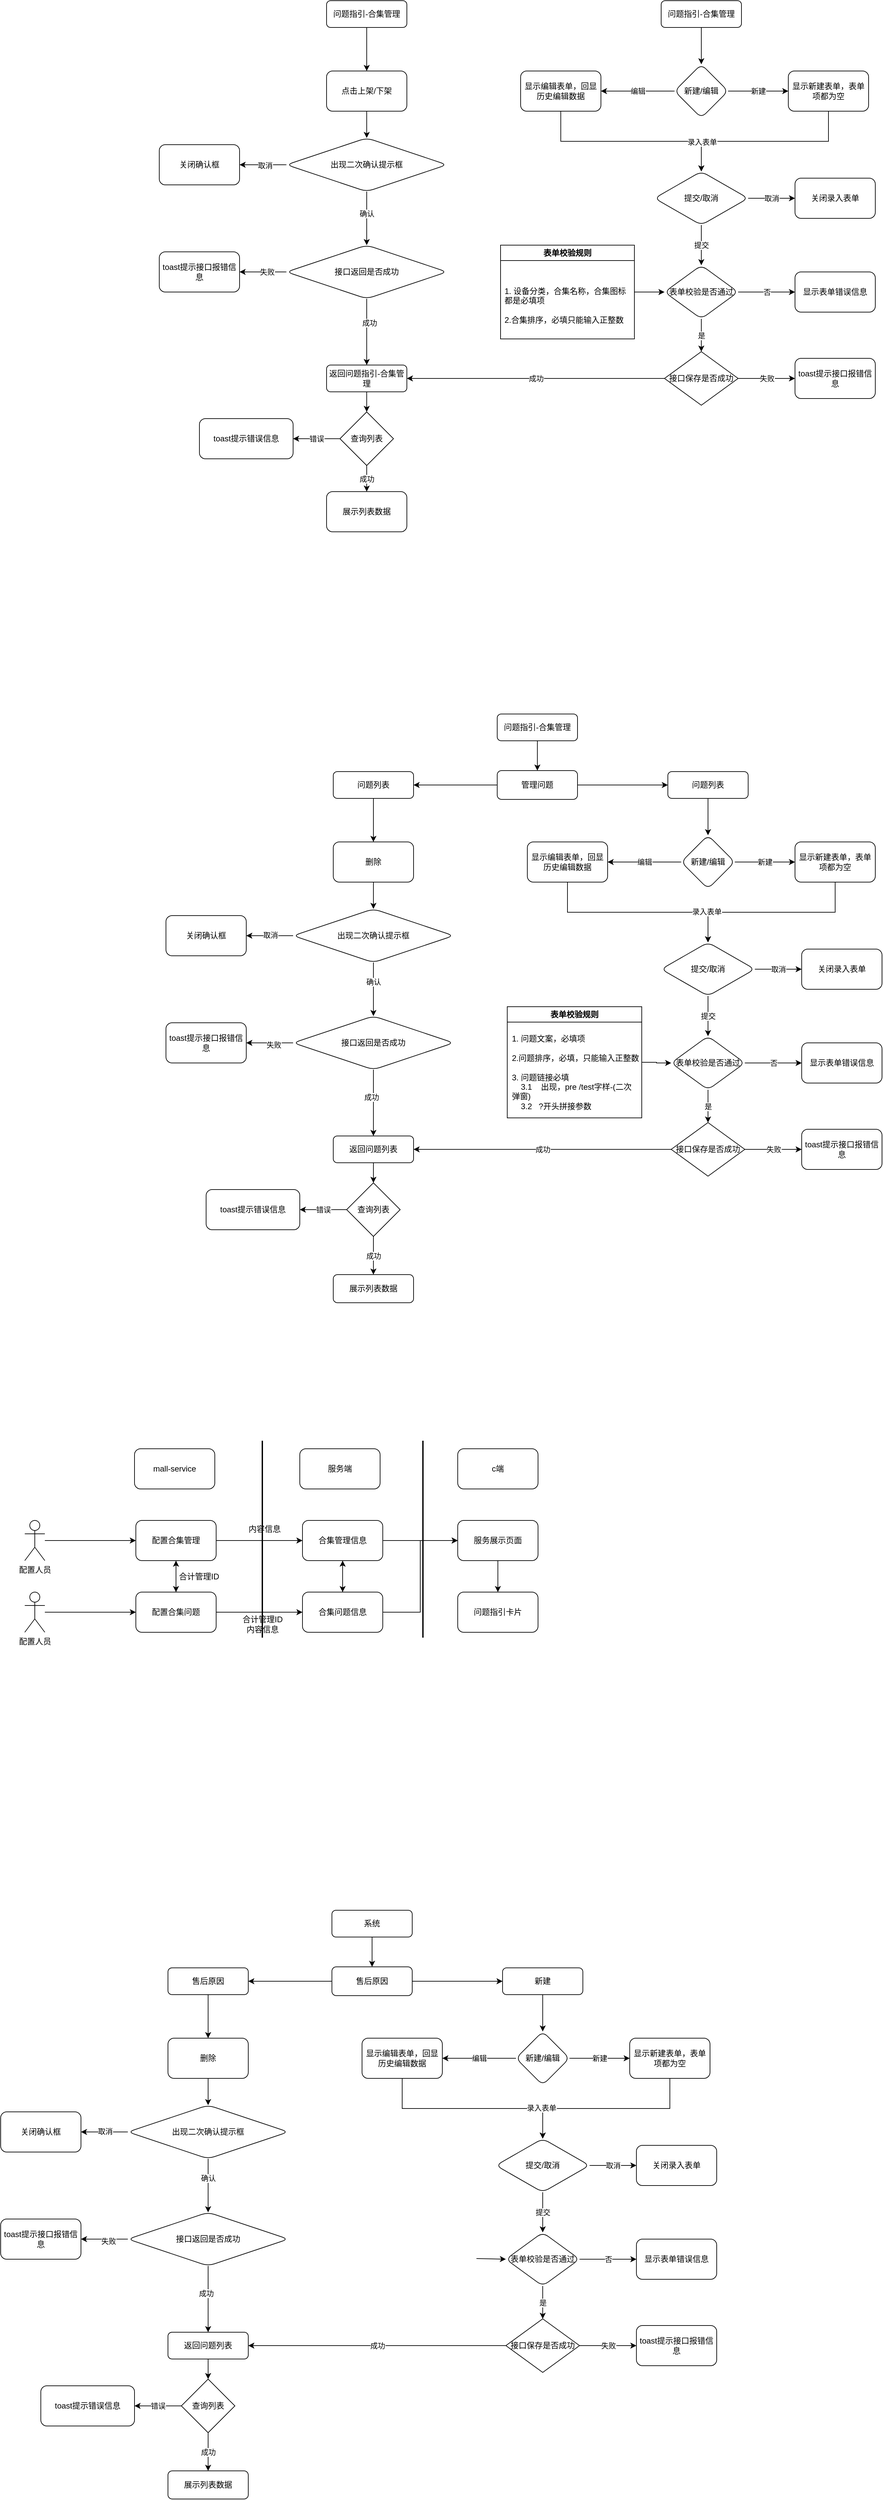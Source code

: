<mxfile version="22.1.18" type="github">
  <diagram id="C5RBs43oDa-KdzZeNtuy" name="Page-1">
    <mxGraphModel dx="3019" dy="1332" grid="0" gridSize="10" guides="1" tooltips="1" connect="1" arrows="1" fold="1" page="0" pageScale="1" pageWidth="827" pageHeight="1169" math="0" shadow="0">
      <root>
        <mxCell id="WIyWlLk6GJQsqaUBKTNV-0" />
        <mxCell id="WIyWlLk6GJQsqaUBKTNV-1" parent="WIyWlLk6GJQsqaUBKTNV-0" />
        <mxCell id="CKemps7H5j8_b2hBt7pS-38" value="" style="edgeStyle=orthogonalEdgeStyle;rounded=0;orthogonalLoop=1;jettySize=auto;html=1;exitX=0.5;exitY=1;exitDx=0;exitDy=0;" parent="WIyWlLk6GJQsqaUBKTNV-1" source="CKemps7H5j8_b2hBt7pS-66" target="CKemps7H5j8_b2hBt7pS-37" edge="1">
          <mxGeometry relative="1" as="geometry" />
        </mxCell>
        <mxCell id="CKemps7H5j8_b2hBt7pS-37" value="新建/编辑" style="rhombus;whiteSpace=wrap;html=1;rounded=1;glass=0;strokeWidth=1;shadow=0;" parent="WIyWlLk6GJQsqaUBKTNV-1" vertex="1">
          <mxGeometry x="410" y="-246" width="80" height="80" as="geometry" />
        </mxCell>
        <mxCell id="CKemps7H5j8_b2hBt7pS-65" value="显示新建表单，表单项都为空" style="rounded=1;whiteSpace=wrap;html=1;glass=0;strokeWidth=1;shadow=0;" parent="WIyWlLk6GJQsqaUBKTNV-1" vertex="1">
          <mxGeometry x="580" y="-236" width="120" height="60" as="geometry" />
        </mxCell>
        <mxCell id="CKemps7H5j8_b2hBt7pS-66" value="问题指引-合集管理" style="rounded=1;whiteSpace=wrap;html=1;fontSize=12;glass=0;strokeWidth=1;shadow=0;" parent="WIyWlLk6GJQsqaUBKTNV-1" vertex="1">
          <mxGeometry x="390" y="-341" width="120" height="40" as="geometry" />
        </mxCell>
        <mxCell id="CKemps7H5j8_b2hBt7pS-67" value="显示编辑表单，回显历史编辑数据" style="rounded=1;whiteSpace=wrap;html=1;glass=0;strokeWidth=1;shadow=0;" parent="WIyWlLk6GJQsqaUBKTNV-1" vertex="1">
          <mxGeometry x="180" y="-236" width="120" height="60" as="geometry" />
        </mxCell>
        <mxCell id="CKemps7H5j8_b2hBt7pS-68" value="提交/取消" style="rhombus;whiteSpace=wrap;html=1;rounded=1;glass=0;strokeWidth=1;shadow=0;" parent="WIyWlLk6GJQsqaUBKTNV-1" vertex="1">
          <mxGeometry x="380" y="-86" width="140" height="80" as="geometry" />
        </mxCell>
        <mxCell id="CKemps7H5j8_b2hBt7pS-69" value="表单校验是否通过" style="rhombus;whiteSpace=wrap;html=1;rounded=1;glass=0;strokeWidth=1;shadow=0;" parent="WIyWlLk6GJQsqaUBKTNV-1" vertex="1">
          <mxGeometry x="395" y="54" width="110" height="80" as="geometry" />
        </mxCell>
        <mxCell id="CKemps7H5j8_b2hBt7pS-70" value="接口保存是否成功" style="rhombus;whiteSpace=wrap;html=1;" parent="WIyWlLk6GJQsqaUBKTNV-1" vertex="1">
          <mxGeometry x="395" y="183" width="110" height="80" as="geometry" />
        </mxCell>
        <mxCell id="CKemps7H5j8_b2hBt7pS-71" value="关闭录入表单" style="whiteSpace=wrap;html=1;rounded=1;glass=0;strokeWidth=1;shadow=0;" parent="WIyWlLk6GJQsqaUBKTNV-1" vertex="1">
          <mxGeometry x="590" y="-76" width="120" height="60" as="geometry" />
        </mxCell>
        <mxCell id="CKemps7H5j8_b2hBt7pS-72" value="显示表单错误信息" style="whiteSpace=wrap;html=1;rounded=1;glass=0;strokeWidth=1;shadow=0;" parent="WIyWlLk6GJQsqaUBKTNV-1" vertex="1">
          <mxGeometry x="590" y="64" width="120" height="60" as="geometry" />
        </mxCell>
        <mxCell id="CKemps7H5j8_b2hBt7pS-73" value="toast提示接口报错信息" style="rounded=1;whiteSpace=wrap;html=1;" parent="WIyWlLk6GJQsqaUBKTNV-1" vertex="1">
          <mxGeometry x="590" y="193" width="120" height="60" as="geometry" />
        </mxCell>
        <mxCell id="CKemps7H5j8_b2hBt7pS-74" value="返回问题指引-合集管理" style="rounded=1;whiteSpace=wrap;html=1;fontSize=12;glass=0;strokeWidth=1;shadow=0;" parent="WIyWlLk6GJQsqaUBKTNV-1" vertex="1">
          <mxGeometry x="-110" y="203" width="120" height="40" as="geometry" />
        </mxCell>
        <mxCell id="CKemps7H5j8_b2hBt7pS-75" value="" style="endArrow=classic;html=1;rounded=0;entryX=0.5;entryY=0;entryDx=0;entryDy=0;exitX=0.5;exitY=1;exitDx=0;exitDy=0;" parent="WIyWlLk6GJQsqaUBKTNV-1" source="CKemps7H5j8_b2hBt7pS-74" target="CKemps7H5j8_b2hBt7pS-76" edge="1">
          <mxGeometry width="50" height="50" relative="1" as="geometry">
            <mxPoint x="230" y="383" as="sourcePoint" />
            <mxPoint x="-50" y="343" as="targetPoint" />
          </mxGeometry>
        </mxCell>
        <mxCell id="CKemps7H5j8_b2hBt7pS-76" value="查询列表" style="rhombus;whiteSpace=wrap;html=1;" parent="WIyWlLk6GJQsqaUBKTNV-1" vertex="1">
          <mxGeometry x="-90" y="273" width="80" height="80" as="geometry" />
        </mxCell>
        <mxCell id="CKemps7H5j8_b2hBt7pS-77" value="toast提示错误信息" style="whiteSpace=wrap;html=1;rounded=1;" parent="WIyWlLk6GJQsqaUBKTNV-1" vertex="1">
          <mxGeometry x="-300" y="283" width="140" height="60" as="geometry" />
        </mxCell>
        <mxCell id="CKemps7H5j8_b2hBt7pS-78" value="展示列表数据" style="rounded=1;whiteSpace=wrap;html=1;" parent="WIyWlLk6GJQsqaUBKTNV-1" vertex="1">
          <mxGeometry x="-110" y="392" width="120" height="60" as="geometry" />
        </mxCell>
        <mxCell id="CKemps7H5j8_b2hBt7pS-79" value="" style="endArrow=classic;html=1;rounded=0;edgeStyle=orthogonalEdgeStyle;exitX=0;exitY=0.5;exitDx=0;exitDy=0;entryX=1;entryY=0.5;entryDx=0;entryDy=0;" parent="WIyWlLk6GJQsqaUBKTNV-1" source="CKemps7H5j8_b2hBt7pS-76" target="CKemps7H5j8_b2hBt7pS-77" edge="1">
          <mxGeometry relative="1" as="geometry">
            <mxPoint x="200" y="373" as="sourcePoint" />
            <mxPoint x="280" y="373" as="targetPoint" />
          </mxGeometry>
        </mxCell>
        <mxCell id="CKemps7H5j8_b2hBt7pS-80" value="错误" style="edgeLabel;resizable=0;html=1;align=center;verticalAlign=middle;" parent="CKemps7H5j8_b2hBt7pS-79" connectable="0" vertex="1">
          <mxGeometry relative="1" as="geometry" />
        </mxCell>
        <mxCell id="CKemps7H5j8_b2hBt7pS-81" value="" style="endArrow=classic;html=1;rounded=0;edgeStyle=orthogonalEdgeStyle;exitX=0.5;exitY=1;exitDx=0;exitDy=0;entryX=0.5;entryY=0;entryDx=0;entryDy=0;" parent="WIyWlLk6GJQsqaUBKTNV-1" source="CKemps7H5j8_b2hBt7pS-76" target="CKemps7H5j8_b2hBt7pS-78" edge="1">
          <mxGeometry relative="1" as="geometry">
            <mxPoint x="200" y="373" as="sourcePoint" />
            <mxPoint x="300" y="373" as="targetPoint" />
          </mxGeometry>
        </mxCell>
        <mxCell id="CKemps7H5j8_b2hBt7pS-82" value="成功" style="edgeLabel;resizable=0;html=1;align=center;verticalAlign=middle;" parent="CKemps7H5j8_b2hBt7pS-81" connectable="0" vertex="1">
          <mxGeometry relative="1" as="geometry" />
        </mxCell>
        <mxCell id="CKemps7H5j8_b2hBt7pS-83" value="" style="endArrow=classic;html=1;rounded=0;edgeStyle=orthogonalEdgeStyle;exitX=0;exitY=0.5;exitDx=0;exitDy=0;entryX=1;entryY=0.5;entryDx=0;entryDy=0;" parent="WIyWlLk6GJQsqaUBKTNV-1" source="CKemps7H5j8_b2hBt7pS-37" target="CKemps7H5j8_b2hBt7pS-67" edge="1">
          <mxGeometry relative="1" as="geometry">
            <mxPoint x="440" y="54" as="sourcePoint" />
            <mxPoint x="540" y="54" as="targetPoint" />
          </mxGeometry>
        </mxCell>
        <mxCell id="CKemps7H5j8_b2hBt7pS-84" value="编辑" style="edgeLabel;resizable=0;html=1;align=center;verticalAlign=middle;" parent="CKemps7H5j8_b2hBt7pS-83" connectable="0" vertex="1">
          <mxGeometry relative="1" as="geometry" />
        </mxCell>
        <mxCell id="CKemps7H5j8_b2hBt7pS-85" value="" style="endArrow=classic;html=1;rounded=0;edgeStyle=orthogonalEdgeStyle;exitX=0.5;exitY=1;exitDx=0;exitDy=0;entryX=0.5;entryY=0;entryDx=0;entryDy=0;" parent="WIyWlLk6GJQsqaUBKTNV-1" source="CKemps7H5j8_b2hBt7pS-67" target="CKemps7H5j8_b2hBt7pS-68" edge="1">
          <mxGeometry relative="1" as="geometry">
            <mxPoint x="440" y="154" as="sourcePoint" />
            <mxPoint x="450" y="-106" as="targetPoint" />
          </mxGeometry>
        </mxCell>
        <mxCell id="CKemps7H5j8_b2hBt7pS-87" value="" style="endArrow=classic;html=1;rounded=0;edgeStyle=orthogonalEdgeStyle;exitX=1;exitY=0.5;exitDx=0;exitDy=0;entryX=0;entryY=0.5;entryDx=0;entryDy=0;" parent="WIyWlLk6GJQsqaUBKTNV-1" source="CKemps7H5j8_b2hBt7pS-70" target="CKemps7H5j8_b2hBt7pS-73" edge="1">
          <mxGeometry relative="1" as="geometry">
            <mxPoint x="440" y="163" as="sourcePoint" />
            <mxPoint x="540" y="248" as="targetPoint" />
          </mxGeometry>
        </mxCell>
        <mxCell id="CKemps7H5j8_b2hBt7pS-88" value="失败" style="edgeLabel;resizable=0;html=1;align=center;verticalAlign=middle;" parent="CKemps7H5j8_b2hBt7pS-87" connectable="0" vertex="1">
          <mxGeometry relative="1" as="geometry" />
        </mxCell>
        <mxCell id="CKemps7H5j8_b2hBt7pS-89" value="" style="endArrow=classic;html=1;rounded=0;edgeStyle=orthogonalEdgeStyle;exitX=1;exitY=0.5;exitDx=0;exitDy=0;entryX=0;entryY=0.5;entryDx=0;entryDy=0;" parent="WIyWlLk6GJQsqaUBKTNV-1" source="CKemps7H5j8_b2hBt7pS-69" target="CKemps7H5j8_b2hBt7pS-72" edge="1">
          <mxGeometry relative="1" as="geometry">
            <mxPoint x="440" y="124" as="sourcePoint" />
            <mxPoint x="540" y="124" as="targetPoint" />
          </mxGeometry>
        </mxCell>
        <mxCell id="CKemps7H5j8_b2hBt7pS-90" value="否" style="edgeLabel;resizable=0;html=1;align=center;verticalAlign=middle;" parent="CKemps7H5j8_b2hBt7pS-89" connectable="0" vertex="1">
          <mxGeometry relative="1" as="geometry" />
        </mxCell>
        <mxCell id="CKemps7H5j8_b2hBt7pS-91" value="" style="endArrow=classic;html=1;rounded=0;edgeStyle=orthogonalEdgeStyle;exitX=1;exitY=0.5;exitDx=0;exitDy=0;entryX=0;entryY=0.5;entryDx=0;entryDy=0;" parent="WIyWlLk6GJQsqaUBKTNV-1" source="CKemps7H5j8_b2hBt7pS-68" target="CKemps7H5j8_b2hBt7pS-71" edge="1">
          <mxGeometry relative="1" as="geometry">
            <mxPoint x="440" y="104" as="sourcePoint" />
            <mxPoint x="540" y="-46" as="targetPoint" />
          </mxGeometry>
        </mxCell>
        <mxCell id="CKemps7H5j8_b2hBt7pS-92" value="取消" style="edgeLabel;resizable=0;html=1;align=center;verticalAlign=middle;" parent="CKemps7H5j8_b2hBt7pS-91" connectable="0" vertex="1">
          <mxGeometry relative="1" as="geometry" />
        </mxCell>
        <mxCell id="CKemps7H5j8_b2hBt7pS-93" value="" style="endArrow=classic;html=1;rounded=0;edgeStyle=orthogonalEdgeStyle;exitX=1;exitY=0.5;exitDx=0;exitDy=0;entryX=0;entryY=0.5;entryDx=0;entryDy=0;" parent="WIyWlLk6GJQsqaUBKTNV-1" source="CKemps7H5j8_b2hBt7pS-37" target="CKemps7H5j8_b2hBt7pS-65" edge="1">
          <mxGeometry relative="1" as="geometry">
            <mxPoint x="440" y="54" as="sourcePoint" />
            <mxPoint x="540" y="54" as="targetPoint" />
          </mxGeometry>
        </mxCell>
        <mxCell id="CKemps7H5j8_b2hBt7pS-94" value="新建" style="edgeLabel;resizable=0;html=1;align=center;verticalAlign=middle;" parent="CKemps7H5j8_b2hBt7pS-93" connectable="0" vertex="1">
          <mxGeometry relative="1" as="geometry" />
        </mxCell>
        <mxCell id="CKemps7H5j8_b2hBt7pS-108" value="" style="endArrow=classic;html=1;rounded=0;edgeStyle=orthogonalEdgeStyle;exitX=0.5;exitY=1;exitDx=0;exitDy=0;entryX=0.5;entryY=0;entryDx=0;entryDy=0;" parent="WIyWlLk6GJQsqaUBKTNV-1" source="CKemps7H5j8_b2hBt7pS-65" target="CKemps7H5j8_b2hBt7pS-68" edge="1">
          <mxGeometry relative="1" as="geometry">
            <mxPoint x="440" y="-46" as="sourcePoint" />
            <mxPoint x="450" y="-106" as="targetPoint" />
            <Array as="points">
              <mxPoint x="640" y="-131" />
              <mxPoint x="450" y="-131" />
            </Array>
          </mxGeometry>
        </mxCell>
        <mxCell id="CKemps7H5j8_b2hBt7pS-278" value="录入表单" style="edgeLabel;html=1;align=center;verticalAlign=middle;resizable=0;points=[];" parent="CKemps7H5j8_b2hBt7pS-108" vertex="1" connectable="0">
          <mxGeometry x="0.686" y="1" relative="1" as="geometry">
            <mxPoint as="offset" />
          </mxGeometry>
        </mxCell>
        <mxCell id="CKemps7H5j8_b2hBt7pS-110" value="" style="endArrow=classic;html=1;rounded=0;edgeStyle=orthogonalEdgeStyle;exitX=0.5;exitY=1;exitDx=0;exitDy=0;entryX=0.5;entryY=0;entryDx=0;entryDy=0;" parent="WIyWlLk6GJQsqaUBKTNV-1" source="CKemps7H5j8_b2hBt7pS-68" target="CKemps7H5j8_b2hBt7pS-69" edge="1">
          <mxGeometry relative="1" as="geometry">
            <mxPoint x="440" y="-26" as="sourcePoint" />
            <mxPoint x="540" y="-26" as="targetPoint" />
          </mxGeometry>
        </mxCell>
        <mxCell id="CKemps7H5j8_b2hBt7pS-111" value="提交" style="edgeLabel;resizable=0;html=1;align=center;verticalAlign=middle;" parent="CKemps7H5j8_b2hBt7pS-110" connectable="0" vertex="1">
          <mxGeometry relative="1" as="geometry" />
        </mxCell>
        <mxCell id="CKemps7H5j8_b2hBt7pS-112" value="" style="endArrow=classic;html=1;rounded=0;edgeStyle=orthogonalEdgeStyle;exitX=0.5;exitY=1;exitDx=0;exitDy=0;entryX=0.5;entryY=0;entryDx=0;entryDy=0;" parent="WIyWlLk6GJQsqaUBKTNV-1" source="CKemps7H5j8_b2hBt7pS-69" target="CKemps7H5j8_b2hBt7pS-70" edge="1">
          <mxGeometry relative="1" as="geometry">
            <mxPoint x="440" y="-26" as="sourcePoint" />
            <mxPoint x="540" y="-26" as="targetPoint" />
          </mxGeometry>
        </mxCell>
        <mxCell id="CKemps7H5j8_b2hBt7pS-113" value="是" style="edgeLabel;resizable=0;html=1;align=center;verticalAlign=middle;" parent="CKemps7H5j8_b2hBt7pS-112" connectable="0" vertex="1">
          <mxGeometry relative="1" as="geometry" />
        </mxCell>
        <mxCell id="CKemps7H5j8_b2hBt7pS-114" value="" style="endArrow=classic;html=1;rounded=0;edgeStyle=orthogonalEdgeStyle;exitX=0;exitY=0.5;exitDx=0;exitDy=0;entryX=1;entryY=0.5;entryDx=0;entryDy=0;" parent="WIyWlLk6GJQsqaUBKTNV-1" source="CKemps7H5j8_b2hBt7pS-70" target="CKemps7H5j8_b2hBt7pS-74" edge="1">
          <mxGeometry relative="1" as="geometry">
            <mxPoint x="440" y="163" as="sourcePoint" />
            <mxPoint x="540" y="163" as="targetPoint" />
          </mxGeometry>
        </mxCell>
        <mxCell id="CKemps7H5j8_b2hBt7pS-115" value="成功" style="edgeLabel;resizable=0;html=1;align=center;verticalAlign=middle;" parent="CKemps7H5j8_b2hBt7pS-114" connectable="0" vertex="1">
          <mxGeometry relative="1" as="geometry" />
        </mxCell>
        <mxCell id="CKemps7H5j8_b2hBt7pS-126" value="" style="edgeStyle=orthogonalEdgeStyle;rounded=0;orthogonalLoop=1;jettySize=auto;html=1;" parent="WIyWlLk6GJQsqaUBKTNV-1" source="CKemps7H5j8_b2hBt7pS-120" target="CKemps7H5j8_b2hBt7pS-125" edge="1">
          <mxGeometry relative="1" as="geometry" />
        </mxCell>
        <mxCell id="CKemps7H5j8_b2hBt7pS-120" value="问题指引-合集管理" style="rounded=1;whiteSpace=wrap;html=1;fontSize=12;glass=0;strokeWidth=1;shadow=0;" parent="WIyWlLk6GJQsqaUBKTNV-1" vertex="1">
          <mxGeometry x="-110" y="-341" width="120" height="40" as="geometry" />
        </mxCell>
        <mxCell id="CKemps7H5j8_b2hBt7pS-131" value="" style="edgeStyle=orthogonalEdgeStyle;rounded=0;orthogonalLoop=1;jettySize=auto;html=1;" parent="WIyWlLk6GJQsqaUBKTNV-1" source="CKemps7H5j8_b2hBt7pS-125" target="CKemps7H5j8_b2hBt7pS-130" edge="1">
          <mxGeometry relative="1" as="geometry" />
        </mxCell>
        <mxCell id="CKemps7H5j8_b2hBt7pS-125" value="点击上架/下架" style="whiteSpace=wrap;html=1;rounded=1;glass=0;strokeWidth=1;shadow=0;" parent="WIyWlLk6GJQsqaUBKTNV-1" vertex="1">
          <mxGeometry x="-110" y="-236" width="120" height="60" as="geometry" />
        </mxCell>
        <mxCell id="CKemps7H5j8_b2hBt7pS-133" value="" style="edgeStyle=orthogonalEdgeStyle;rounded=0;orthogonalLoop=1;jettySize=auto;html=1;" parent="WIyWlLk6GJQsqaUBKTNV-1" source="CKemps7H5j8_b2hBt7pS-130" target="CKemps7H5j8_b2hBt7pS-132" edge="1">
          <mxGeometry relative="1" as="geometry" />
        </mxCell>
        <mxCell id="CKemps7H5j8_b2hBt7pS-208" value="取消" style="edgeLabel;html=1;align=center;verticalAlign=middle;resizable=0;points=[];" parent="CKemps7H5j8_b2hBt7pS-133" vertex="1" connectable="0">
          <mxGeometry x="-0.086" y="1" relative="1" as="geometry">
            <mxPoint as="offset" />
          </mxGeometry>
        </mxCell>
        <mxCell id="CKemps7H5j8_b2hBt7pS-135" value="" style="edgeStyle=orthogonalEdgeStyle;rounded=0;orthogonalLoop=1;jettySize=auto;html=1;" parent="WIyWlLk6GJQsqaUBKTNV-1" source="CKemps7H5j8_b2hBt7pS-130" target="CKemps7H5j8_b2hBt7pS-134" edge="1">
          <mxGeometry relative="1" as="geometry" />
        </mxCell>
        <mxCell id="CKemps7H5j8_b2hBt7pS-209" value="确认" style="edgeLabel;html=1;align=center;verticalAlign=middle;resizable=0;points=[];" parent="CKemps7H5j8_b2hBt7pS-135" vertex="1" connectable="0">
          <mxGeometry x="-0.175" relative="1" as="geometry">
            <mxPoint as="offset" />
          </mxGeometry>
        </mxCell>
        <mxCell id="CKemps7H5j8_b2hBt7pS-130" value="出现二次确认提示框" style="rhombus;whiteSpace=wrap;html=1;rounded=1;glass=0;strokeWidth=1;shadow=0;" parent="WIyWlLk6GJQsqaUBKTNV-1" vertex="1">
          <mxGeometry x="-170" y="-136" width="240" height="80" as="geometry" />
        </mxCell>
        <mxCell id="CKemps7H5j8_b2hBt7pS-132" value="关闭确认框" style="whiteSpace=wrap;html=1;rounded=1;glass=0;strokeWidth=1;shadow=0;" parent="WIyWlLk6GJQsqaUBKTNV-1" vertex="1">
          <mxGeometry x="-360" y="-126" width="120" height="60" as="geometry" />
        </mxCell>
        <mxCell id="CKemps7H5j8_b2hBt7pS-137" value="" style="edgeStyle=orthogonalEdgeStyle;rounded=0;orthogonalLoop=1;jettySize=auto;html=1;" parent="WIyWlLk6GJQsqaUBKTNV-1" source="CKemps7H5j8_b2hBt7pS-134" target="CKemps7H5j8_b2hBt7pS-136" edge="1">
          <mxGeometry relative="1" as="geometry" />
        </mxCell>
        <mxCell id="CKemps7H5j8_b2hBt7pS-210" value="失败" style="edgeLabel;html=1;align=center;verticalAlign=middle;resizable=0;points=[];" parent="CKemps7H5j8_b2hBt7pS-137" vertex="1" connectable="0">
          <mxGeometry x="-0.171" relative="1" as="geometry">
            <mxPoint as="offset" />
          </mxGeometry>
        </mxCell>
        <mxCell id="CKemps7H5j8_b2hBt7pS-138" style="edgeStyle=orthogonalEdgeStyle;rounded=0;orthogonalLoop=1;jettySize=auto;html=1;entryX=0.5;entryY=0;entryDx=0;entryDy=0;" parent="WIyWlLk6GJQsqaUBKTNV-1" source="CKemps7H5j8_b2hBt7pS-134" target="CKemps7H5j8_b2hBt7pS-74" edge="1">
          <mxGeometry relative="1" as="geometry" />
        </mxCell>
        <mxCell id="CKemps7H5j8_b2hBt7pS-211" value="成功" style="edgeLabel;html=1;align=center;verticalAlign=middle;resizable=0;points=[];" parent="CKemps7H5j8_b2hBt7pS-138" vertex="1" connectable="0">
          <mxGeometry x="-0.273" y="4" relative="1" as="geometry">
            <mxPoint as="offset" />
          </mxGeometry>
        </mxCell>
        <mxCell id="CKemps7H5j8_b2hBt7pS-134" value="接口返回是否成功" style="rhombus;whiteSpace=wrap;html=1;rounded=1;glass=0;strokeWidth=1;shadow=0;" parent="WIyWlLk6GJQsqaUBKTNV-1" vertex="1">
          <mxGeometry x="-170" y="24" width="240" height="80" as="geometry" />
        </mxCell>
        <mxCell id="CKemps7H5j8_b2hBt7pS-136" value="toast提示接口报错信息" style="rounded=1;whiteSpace=wrap;html=1;" parent="WIyWlLk6GJQsqaUBKTNV-1" vertex="1">
          <mxGeometry x="-360" y="34" width="120" height="60" as="geometry" />
        </mxCell>
        <mxCell id="CKemps7H5j8_b2hBt7pS-151" value="" style="edgeStyle=orthogonalEdgeStyle;rounded=0;orthogonalLoop=1;jettySize=auto;html=1;" parent="WIyWlLk6GJQsqaUBKTNV-1" source="CKemps7H5j8_b2hBt7pS-147" target="CKemps7H5j8_b2hBt7pS-69" edge="1">
          <mxGeometry relative="1" as="geometry" />
        </mxCell>
        <mxCell id="CKemps7H5j8_b2hBt7pS-147" value="表单校验规则" style="swimlane;whiteSpace=wrap;html=1;" parent="WIyWlLk6GJQsqaUBKTNV-1" vertex="1">
          <mxGeometry x="150" y="24" width="200" height="140" as="geometry">
            <mxRectangle x="150" y="270" width="110" height="30" as="alternateBounds" />
          </mxGeometry>
        </mxCell>
        <mxCell id="CKemps7H5j8_b2hBt7pS-150" value="&lt;div&gt;&lt;/div&gt;1. 设备分类，合集名称，合集图标都是必填项&lt;br&gt;&lt;br&gt;2.合集排序，必填只能输入正整数" style="text;strokeColor=none;fillColor=none;align=left;verticalAlign=middle;spacingLeft=4;spacingRight=4;overflow=hidden;points=[[0,0.5],[1,0.5]];portConstraint=eastwest;rotatable=0;whiteSpace=wrap;html=1;" parent="CKemps7H5j8_b2hBt7pS-147" vertex="1">
          <mxGeometry y="40" width="200" height="100" as="geometry" />
        </mxCell>
        <mxCell id="CKemps7H5j8_b2hBt7pS-155" value="" style="edgeStyle=orthogonalEdgeStyle;rounded=0;orthogonalLoop=1;jettySize=auto;html=1;exitX=0.5;exitY=1;exitDx=0;exitDy=0;" parent="WIyWlLk6GJQsqaUBKTNV-1" source="CKemps7H5j8_b2hBt7pS-158" target="CKemps7H5j8_b2hBt7pS-156" edge="1">
          <mxGeometry relative="1" as="geometry" />
        </mxCell>
        <mxCell id="CKemps7H5j8_b2hBt7pS-156" value="新建/编辑" style="rhombus;whiteSpace=wrap;html=1;rounded=1;glass=0;strokeWidth=1;shadow=0;" parent="WIyWlLk6GJQsqaUBKTNV-1" vertex="1">
          <mxGeometry x="420" y="905" width="80" height="80" as="geometry" />
        </mxCell>
        <mxCell id="CKemps7H5j8_b2hBt7pS-157" value="显示新建表单，表单项都为空" style="rounded=1;whiteSpace=wrap;html=1;glass=0;strokeWidth=1;shadow=0;" parent="WIyWlLk6GJQsqaUBKTNV-1" vertex="1">
          <mxGeometry x="590" y="915" width="120" height="60" as="geometry" />
        </mxCell>
        <mxCell id="CKemps7H5j8_b2hBt7pS-158" value="问题列表" style="rounded=1;whiteSpace=wrap;html=1;fontSize=12;glass=0;strokeWidth=1;shadow=0;" parent="WIyWlLk6GJQsqaUBKTNV-1" vertex="1">
          <mxGeometry x="400" y="810" width="120" height="40" as="geometry" />
        </mxCell>
        <mxCell id="CKemps7H5j8_b2hBt7pS-159" value="显示编辑表单，回显历史编辑数据" style="rounded=1;whiteSpace=wrap;html=1;glass=0;strokeWidth=1;shadow=0;" parent="WIyWlLk6GJQsqaUBKTNV-1" vertex="1">
          <mxGeometry x="190" y="915" width="120" height="60" as="geometry" />
        </mxCell>
        <mxCell id="CKemps7H5j8_b2hBt7pS-160" value="提交/取消" style="rhombus;whiteSpace=wrap;html=1;rounded=1;glass=0;strokeWidth=1;shadow=0;" parent="WIyWlLk6GJQsqaUBKTNV-1" vertex="1">
          <mxGeometry x="390" y="1065" width="140" height="80" as="geometry" />
        </mxCell>
        <mxCell id="CKemps7H5j8_b2hBt7pS-161" value="表单校验是否通过" style="rhombus;whiteSpace=wrap;html=1;rounded=1;glass=0;strokeWidth=1;shadow=0;" parent="WIyWlLk6GJQsqaUBKTNV-1" vertex="1">
          <mxGeometry x="405" y="1205" width="110" height="80" as="geometry" />
        </mxCell>
        <mxCell id="CKemps7H5j8_b2hBt7pS-162" value="接口保存是否成功" style="rhombus;whiteSpace=wrap;html=1;" parent="WIyWlLk6GJQsqaUBKTNV-1" vertex="1">
          <mxGeometry x="405" y="1334" width="110" height="80" as="geometry" />
        </mxCell>
        <mxCell id="CKemps7H5j8_b2hBt7pS-163" value="关闭录入表单" style="whiteSpace=wrap;html=1;rounded=1;glass=0;strokeWidth=1;shadow=0;" parent="WIyWlLk6GJQsqaUBKTNV-1" vertex="1">
          <mxGeometry x="600" y="1075" width="120" height="60" as="geometry" />
        </mxCell>
        <mxCell id="CKemps7H5j8_b2hBt7pS-164" value="显示表单错误信息" style="whiteSpace=wrap;html=1;rounded=1;glass=0;strokeWidth=1;shadow=0;" parent="WIyWlLk6GJQsqaUBKTNV-1" vertex="1">
          <mxGeometry x="600" y="1215" width="120" height="60" as="geometry" />
        </mxCell>
        <mxCell id="CKemps7H5j8_b2hBt7pS-165" value="toast提示接口报错信息" style="rounded=1;whiteSpace=wrap;html=1;" parent="WIyWlLk6GJQsqaUBKTNV-1" vertex="1">
          <mxGeometry x="600" y="1344" width="120" height="60" as="geometry" />
        </mxCell>
        <mxCell id="CKemps7H5j8_b2hBt7pS-166" value="返回问题列表" style="rounded=1;whiteSpace=wrap;html=1;fontSize=12;glass=0;strokeWidth=1;shadow=0;" parent="WIyWlLk6GJQsqaUBKTNV-1" vertex="1">
          <mxGeometry x="-100" y="1354" width="120" height="40" as="geometry" />
        </mxCell>
        <mxCell id="CKemps7H5j8_b2hBt7pS-167" value="" style="endArrow=classic;html=1;rounded=0;entryX=0.5;entryY=0;entryDx=0;entryDy=0;exitX=0.5;exitY=1;exitDx=0;exitDy=0;" parent="WIyWlLk6GJQsqaUBKTNV-1" source="CKemps7H5j8_b2hBt7pS-166" target="CKemps7H5j8_b2hBt7pS-168" edge="1">
          <mxGeometry width="50" height="50" relative="1" as="geometry">
            <mxPoint x="240" y="1534" as="sourcePoint" />
            <mxPoint x="-40" y="1494" as="targetPoint" />
          </mxGeometry>
        </mxCell>
        <mxCell id="CKemps7H5j8_b2hBt7pS-168" value="查询列表" style="rhombus;whiteSpace=wrap;html=1;" parent="WIyWlLk6GJQsqaUBKTNV-1" vertex="1">
          <mxGeometry x="-80" y="1424" width="80" height="80" as="geometry" />
        </mxCell>
        <mxCell id="CKemps7H5j8_b2hBt7pS-169" value="toast提示错误信息" style="whiteSpace=wrap;html=1;rounded=1;" parent="WIyWlLk6GJQsqaUBKTNV-1" vertex="1">
          <mxGeometry x="-290" y="1434" width="140" height="60" as="geometry" />
        </mxCell>
        <mxCell id="CKemps7H5j8_b2hBt7pS-170" value="展示列表数据" style="rounded=1;whiteSpace=wrap;html=1;" parent="WIyWlLk6GJQsqaUBKTNV-1" vertex="1">
          <mxGeometry x="-100" y="1561" width="120" height="42" as="geometry" />
        </mxCell>
        <mxCell id="CKemps7H5j8_b2hBt7pS-171" value="" style="endArrow=classic;html=1;rounded=0;edgeStyle=orthogonalEdgeStyle;exitX=0;exitY=0.5;exitDx=0;exitDy=0;entryX=1;entryY=0.5;entryDx=0;entryDy=0;" parent="WIyWlLk6GJQsqaUBKTNV-1" source="CKemps7H5j8_b2hBt7pS-168" target="CKemps7H5j8_b2hBt7pS-169" edge="1">
          <mxGeometry relative="1" as="geometry">
            <mxPoint x="210" y="1524" as="sourcePoint" />
            <mxPoint x="290" y="1524" as="targetPoint" />
          </mxGeometry>
        </mxCell>
        <mxCell id="CKemps7H5j8_b2hBt7pS-172" value="错误" style="edgeLabel;resizable=0;html=1;align=center;verticalAlign=middle;" parent="CKemps7H5j8_b2hBt7pS-171" connectable="0" vertex="1">
          <mxGeometry relative="1" as="geometry" />
        </mxCell>
        <mxCell id="CKemps7H5j8_b2hBt7pS-173" value="" style="endArrow=classic;html=1;rounded=0;edgeStyle=orthogonalEdgeStyle;exitX=0.5;exitY=1;exitDx=0;exitDy=0;entryX=0.5;entryY=0;entryDx=0;entryDy=0;" parent="WIyWlLk6GJQsqaUBKTNV-1" source="CKemps7H5j8_b2hBt7pS-168" target="CKemps7H5j8_b2hBt7pS-170" edge="1">
          <mxGeometry relative="1" as="geometry">
            <mxPoint x="210" y="1524" as="sourcePoint" />
            <mxPoint x="310" y="1524" as="targetPoint" />
          </mxGeometry>
        </mxCell>
        <mxCell id="CKemps7H5j8_b2hBt7pS-174" value="成功" style="edgeLabel;resizable=0;html=1;align=center;verticalAlign=middle;" parent="CKemps7H5j8_b2hBt7pS-173" connectable="0" vertex="1">
          <mxGeometry relative="1" as="geometry" />
        </mxCell>
        <mxCell id="CKemps7H5j8_b2hBt7pS-175" value="" style="endArrow=classic;html=1;rounded=0;edgeStyle=orthogonalEdgeStyle;exitX=0;exitY=0.5;exitDx=0;exitDy=0;entryX=1;entryY=0.5;entryDx=0;entryDy=0;" parent="WIyWlLk6GJQsqaUBKTNV-1" source="CKemps7H5j8_b2hBt7pS-156" target="CKemps7H5j8_b2hBt7pS-159" edge="1">
          <mxGeometry relative="1" as="geometry">
            <mxPoint x="450" y="1205" as="sourcePoint" />
            <mxPoint x="550" y="1205" as="targetPoint" />
          </mxGeometry>
        </mxCell>
        <mxCell id="CKemps7H5j8_b2hBt7pS-176" value="编辑" style="edgeLabel;resizable=0;html=1;align=center;verticalAlign=middle;" parent="CKemps7H5j8_b2hBt7pS-175" connectable="0" vertex="1">
          <mxGeometry relative="1" as="geometry" />
        </mxCell>
        <mxCell id="CKemps7H5j8_b2hBt7pS-177" value="" style="endArrow=classic;html=1;rounded=0;edgeStyle=orthogonalEdgeStyle;exitX=0.5;exitY=1;exitDx=0;exitDy=0;entryX=0.5;entryY=0;entryDx=0;entryDy=0;" parent="WIyWlLk6GJQsqaUBKTNV-1" source="CKemps7H5j8_b2hBt7pS-159" target="CKemps7H5j8_b2hBt7pS-160" edge="1">
          <mxGeometry relative="1" as="geometry">
            <mxPoint x="450" y="1305" as="sourcePoint" />
            <mxPoint x="460" y="1045" as="targetPoint" />
          </mxGeometry>
        </mxCell>
        <mxCell id="CKemps7H5j8_b2hBt7pS-178" value="" style="endArrow=classic;html=1;rounded=0;edgeStyle=orthogonalEdgeStyle;exitX=1;exitY=0.5;exitDx=0;exitDy=0;entryX=0;entryY=0.5;entryDx=0;entryDy=0;" parent="WIyWlLk6GJQsqaUBKTNV-1" source="CKemps7H5j8_b2hBt7pS-162" target="CKemps7H5j8_b2hBt7pS-165" edge="1">
          <mxGeometry relative="1" as="geometry">
            <mxPoint x="450" y="1314" as="sourcePoint" />
            <mxPoint x="550" y="1399" as="targetPoint" />
          </mxGeometry>
        </mxCell>
        <mxCell id="CKemps7H5j8_b2hBt7pS-179" value="失败" style="edgeLabel;resizable=0;html=1;align=center;verticalAlign=middle;" parent="CKemps7H5j8_b2hBt7pS-178" connectable="0" vertex="1">
          <mxGeometry relative="1" as="geometry" />
        </mxCell>
        <mxCell id="CKemps7H5j8_b2hBt7pS-180" value="" style="endArrow=classic;html=1;rounded=0;edgeStyle=orthogonalEdgeStyle;exitX=1;exitY=0.5;exitDx=0;exitDy=0;entryX=0;entryY=0.5;entryDx=0;entryDy=0;" parent="WIyWlLk6GJQsqaUBKTNV-1" source="CKemps7H5j8_b2hBt7pS-161" target="CKemps7H5j8_b2hBt7pS-164" edge="1">
          <mxGeometry relative="1" as="geometry">
            <mxPoint x="450" y="1275" as="sourcePoint" />
            <mxPoint x="550" y="1275" as="targetPoint" />
          </mxGeometry>
        </mxCell>
        <mxCell id="CKemps7H5j8_b2hBt7pS-181" value="否" style="edgeLabel;resizable=0;html=1;align=center;verticalAlign=middle;" parent="CKemps7H5j8_b2hBt7pS-180" connectable="0" vertex="1">
          <mxGeometry relative="1" as="geometry" />
        </mxCell>
        <mxCell id="CKemps7H5j8_b2hBt7pS-182" value="" style="endArrow=classic;html=1;rounded=0;edgeStyle=orthogonalEdgeStyle;exitX=1;exitY=0.5;exitDx=0;exitDy=0;entryX=0;entryY=0.5;entryDx=0;entryDy=0;" parent="WIyWlLk6GJQsqaUBKTNV-1" source="CKemps7H5j8_b2hBt7pS-160" target="CKemps7H5j8_b2hBt7pS-163" edge="1">
          <mxGeometry relative="1" as="geometry">
            <mxPoint x="450" y="1255" as="sourcePoint" />
            <mxPoint x="550" y="1105" as="targetPoint" />
          </mxGeometry>
        </mxCell>
        <mxCell id="CKemps7H5j8_b2hBt7pS-183" value="取消" style="edgeLabel;resizable=0;html=1;align=center;verticalAlign=middle;" parent="CKemps7H5j8_b2hBt7pS-182" connectable="0" vertex="1">
          <mxGeometry relative="1" as="geometry" />
        </mxCell>
        <mxCell id="CKemps7H5j8_b2hBt7pS-184" value="" style="endArrow=classic;html=1;rounded=0;edgeStyle=orthogonalEdgeStyle;exitX=1;exitY=0.5;exitDx=0;exitDy=0;entryX=0;entryY=0.5;entryDx=0;entryDy=0;" parent="WIyWlLk6GJQsqaUBKTNV-1" source="CKemps7H5j8_b2hBt7pS-156" target="CKemps7H5j8_b2hBt7pS-157" edge="1">
          <mxGeometry relative="1" as="geometry">
            <mxPoint x="450" y="1205" as="sourcePoint" />
            <mxPoint x="550" y="1205" as="targetPoint" />
          </mxGeometry>
        </mxCell>
        <mxCell id="CKemps7H5j8_b2hBt7pS-185" value="新建" style="edgeLabel;resizable=0;html=1;align=center;verticalAlign=middle;" parent="CKemps7H5j8_b2hBt7pS-184" connectable="0" vertex="1">
          <mxGeometry relative="1" as="geometry" />
        </mxCell>
        <mxCell id="CKemps7H5j8_b2hBt7pS-186" value="" style="endArrow=classic;html=1;rounded=0;edgeStyle=orthogonalEdgeStyle;exitX=0.5;exitY=1;exitDx=0;exitDy=0;entryX=0.5;entryY=0;entryDx=0;entryDy=0;" parent="WIyWlLk6GJQsqaUBKTNV-1" source="CKemps7H5j8_b2hBt7pS-157" target="CKemps7H5j8_b2hBt7pS-160" edge="1">
          <mxGeometry relative="1" as="geometry">
            <mxPoint x="450" y="1105" as="sourcePoint" />
            <mxPoint x="460" y="1045" as="targetPoint" />
            <Array as="points">
              <mxPoint x="650" y="1020" />
              <mxPoint x="460" y="1020" />
            </Array>
          </mxGeometry>
        </mxCell>
        <mxCell id="CKemps7H5j8_b2hBt7pS-279" value="录入表单" style="edgeLabel;html=1;align=center;verticalAlign=middle;resizable=0;points=[];" parent="CKemps7H5j8_b2hBt7pS-186" vertex="1" connectable="0">
          <mxGeometry x="0.679" y="-2" relative="1" as="geometry">
            <mxPoint y="-1" as="offset" />
          </mxGeometry>
        </mxCell>
        <mxCell id="CKemps7H5j8_b2hBt7pS-187" value="" style="endArrow=classic;html=1;rounded=0;edgeStyle=orthogonalEdgeStyle;exitX=0.5;exitY=1;exitDx=0;exitDy=0;entryX=0.5;entryY=0;entryDx=0;entryDy=0;" parent="WIyWlLk6GJQsqaUBKTNV-1" source="CKemps7H5j8_b2hBt7pS-160" target="CKemps7H5j8_b2hBt7pS-161" edge="1">
          <mxGeometry relative="1" as="geometry">
            <mxPoint x="450" y="1125" as="sourcePoint" />
            <mxPoint x="550" y="1125" as="targetPoint" />
          </mxGeometry>
        </mxCell>
        <mxCell id="CKemps7H5j8_b2hBt7pS-188" value="提交" style="edgeLabel;resizable=0;html=1;align=center;verticalAlign=middle;" parent="CKemps7H5j8_b2hBt7pS-187" connectable="0" vertex="1">
          <mxGeometry relative="1" as="geometry" />
        </mxCell>
        <mxCell id="CKemps7H5j8_b2hBt7pS-189" value="" style="endArrow=classic;html=1;rounded=0;edgeStyle=orthogonalEdgeStyle;exitX=0.5;exitY=1;exitDx=0;exitDy=0;entryX=0.5;entryY=0;entryDx=0;entryDy=0;" parent="WIyWlLk6GJQsqaUBKTNV-1" source="CKemps7H5j8_b2hBt7pS-161" target="CKemps7H5j8_b2hBt7pS-162" edge="1">
          <mxGeometry relative="1" as="geometry">
            <mxPoint x="450" y="1125" as="sourcePoint" />
            <mxPoint x="550" y="1125" as="targetPoint" />
          </mxGeometry>
        </mxCell>
        <mxCell id="CKemps7H5j8_b2hBt7pS-190" value="是" style="edgeLabel;resizable=0;html=1;align=center;verticalAlign=middle;" parent="CKemps7H5j8_b2hBt7pS-189" connectable="0" vertex="1">
          <mxGeometry relative="1" as="geometry" />
        </mxCell>
        <mxCell id="CKemps7H5j8_b2hBt7pS-191" value="" style="endArrow=classic;html=1;rounded=0;edgeStyle=orthogonalEdgeStyle;exitX=0;exitY=0.5;exitDx=0;exitDy=0;entryX=1;entryY=0.5;entryDx=0;entryDy=0;" parent="WIyWlLk6GJQsqaUBKTNV-1" source="CKemps7H5j8_b2hBt7pS-162" target="CKemps7H5j8_b2hBt7pS-166" edge="1">
          <mxGeometry relative="1" as="geometry">
            <mxPoint x="450" y="1314" as="sourcePoint" />
            <mxPoint x="550" y="1314" as="targetPoint" />
          </mxGeometry>
        </mxCell>
        <mxCell id="CKemps7H5j8_b2hBt7pS-192" value="成功" style="edgeLabel;resizable=0;html=1;align=center;verticalAlign=middle;" parent="CKemps7H5j8_b2hBt7pS-191" connectable="0" vertex="1">
          <mxGeometry relative="1" as="geometry" />
        </mxCell>
        <mxCell id="CKemps7H5j8_b2hBt7pS-193" value="" style="edgeStyle=orthogonalEdgeStyle;rounded=0;orthogonalLoop=1;jettySize=auto;html=1;" parent="WIyWlLk6GJQsqaUBKTNV-1" source="CKemps7H5j8_b2hBt7pS-194" target="CKemps7H5j8_b2hBt7pS-196" edge="1">
          <mxGeometry relative="1" as="geometry" />
        </mxCell>
        <mxCell id="CKemps7H5j8_b2hBt7pS-194" value="问题列表" style="rounded=1;whiteSpace=wrap;html=1;fontSize=12;glass=0;strokeWidth=1;shadow=0;" parent="WIyWlLk6GJQsqaUBKTNV-1" vertex="1">
          <mxGeometry x="-100" y="810" width="120" height="40" as="geometry" />
        </mxCell>
        <mxCell id="CKemps7H5j8_b2hBt7pS-195" value="" style="edgeStyle=orthogonalEdgeStyle;rounded=0;orthogonalLoop=1;jettySize=auto;html=1;" parent="WIyWlLk6GJQsqaUBKTNV-1" source="CKemps7H5j8_b2hBt7pS-196" target="CKemps7H5j8_b2hBt7pS-199" edge="1">
          <mxGeometry relative="1" as="geometry" />
        </mxCell>
        <mxCell id="CKemps7H5j8_b2hBt7pS-196" value="删除" style="whiteSpace=wrap;html=1;rounded=1;glass=0;strokeWidth=1;shadow=0;" parent="WIyWlLk6GJQsqaUBKTNV-1" vertex="1">
          <mxGeometry x="-100" y="915" width="120" height="60" as="geometry" />
        </mxCell>
        <mxCell id="CKemps7H5j8_b2hBt7pS-197" value="" style="edgeStyle=orthogonalEdgeStyle;rounded=0;orthogonalLoop=1;jettySize=auto;html=1;" parent="WIyWlLk6GJQsqaUBKTNV-1" source="CKemps7H5j8_b2hBt7pS-199" target="CKemps7H5j8_b2hBt7pS-200" edge="1">
          <mxGeometry relative="1" as="geometry" />
        </mxCell>
        <mxCell id="CKemps7H5j8_b2hBt7pS-212" value="取消" style="edgeLabel;html=1;align=center;verticalAlign=middle;resizable=0;points=[];" parent="CKemps7H5j8_b2hBt7pS-197" vertex="1" connectable="0">
          <mxGeometry x="-0.029" y="-1" relative="1" as="geometry">
            <mxPoint as="offset" />
          </mxGeometry>
        </mxCell>
        <mxCell id="CKemps7H5j8_b2hBt7pS-198" value="" style="edgeStyle=orthogonalEdgeStyle;rounded=0;orthogonalLoop=1;jettySize=auto;html=1;" parent="WIyWlLk6GJQsqaUBKTNV-1" source="CKemps7H5j8_b2hBt7pS-199" target="CKemps7H5j8_b2hBt7pS-203" edge="1">
          <mxGeometry relative="1" as="geometry" />
        </mxCell>
        <mxCell id="CKemps7H5j8_b2hBt7pS-213" value="确认" style="edgeLabel;html=1;align=center;verticalAlign=middle;resizable=0;points=[];" parent="CKemps7H5j8_b2hBt7pS-198" vertex="1" connectable="0">
          <mxGeometry x="-0.275" relative="1" as="geometry">
            <mxPoint as="offset" />
          </mxGeometry>
        </mxCell>
        <mxCell id="CKemps7H5j8_b2hBt7pS-199" value="出现二次确认提示框" style="rhombus;whiteSpace=wrap;html=1;rounded=1;glass=0;strokeWidth=1;shadow=0;" parent="WIyWlLk6GJQsqaUBKTNV-1" vertex="1">
          <mxGeometry x="-160" y="1015" width="240" height="80" as="geometry" />
        </mxCell>
        <mxCell id="CKemps7H5j8_b2hBt7pS-200" value="关闭确认框" style="whiteSpace=wrap;html=1;rounded=1;glass=0;strokeWidth=1;shadow=0;" parent="WIyWlLk6GJQsqaUBKTNV-1" vertex="1">
          <mxGeometry x="-350" y="1025" width="120" height="60" as="geometry" />
        </mxCell>
        <mxCell id="CKemps7H5j8_b2hBt7pS-201" value="" style="edgeStyle=orthogonalEdgeStyle;rounded=0;orthogonalLoop=1;jettySize=auto;html=1;" parent="WIyWlLk6GJQsqaUBKTNV-1" source="CKemps7H5j8_b2hBt7pS-203" target="CKemps7H5j8_b2hBt7pS-204" edge="1">
          <mxGeometry relative="1" as="geometry" />
        </mxCell>
        <mxCell id="CKemps7H5j8_b2hBt7pS-215" value="失败" style="edgeLabel;html=1;align=center;verticalAlign=middle;resizable=0;points=[];" parent="CKemps7H5j8_b2hBt7pS-201" vertex="1" connectable="0">
          <mxGeometry x="-0.171" y="3" relative="1" as="geometry">
            <mxPoint as="offset" />
          </mxGeometry>
        </mxCell>
        <mxCell id="CKemps7H5j8_b2hBt7pS-202" style="edgeStyle=orthogonalEdgeStyle;rounded=0;orthogonalLoop=1;jettySize=auto;html=1;entryX=0.5;entryY=0;entryDx=0;entryDy=0;" parent="WIyWlLk6GJQsqaUBKTNV-1" source="CKemps7H5j8_b2hBt7pS-203" target="CKemps7H5j8_b2hBt7pS-166" edge="1">
          <mxGeometry relative="1" as="geometry" />
        </mxCell>
        <mxCell id="CKemps7H5j8_b2hBt7pS-214" value="成功" style="edgeLabel;html=1;align=center;verticalAlign=middle;resizable=0;points=[];" parent="CKemps7H5j8_b2hBt7pS-202" vertex="1" connectable="0">
          <mxGeometry x="-0.172" y="-3" relative="1" as="geometry">
            <mxPoint as="offset" />
          </mxGeometry>
        </mxCell>
        <mxCell id="CKemps7H5j8_b2hBt7pS-203" value="接口返回是否成功" style="rhombus;whiteSpace=wrap;html=1;rounded=1;glass=0;strokeWidth=1;shadow=0;" parent="WIyWlLk6GJQsqaUBKTNV-1" vertex="1">
          <mxGeometry x="-160" y="1175" width="240" height="80" as="geometry" />
        </mxCell>
        <mxCell id="CKemps7H5j8_b2hBt7pS-204" value="toast提示接口报错信息" style="rounded=1;whiteSpace=wrap;html=1;" parent="WIyWlLk6GJQsqaUBKTNV-1" vertex="1">
          <mxGeometry x="-350" y="1185" width="120" height="60" as="geometry" />
        </mxCell>
        <mxCell id="CKemps7H5j8_b2hBt7pS-205" value="" style="edgeStyle=orthogonalEdgeStyle;rounded=0;orthogonalLoop=1;jettySize=auto;html=1;" parent="WIyWlLk6GJQsqaUBKTNV-1" source="CKemps7H5j8_b2hBt7pS-206" target="CKemps7H5j8_b2hBt7pS-161" edge="1">
          <mxGeometry relative="1" as="geometry" />
        </mxCell>
        <mxCell id="CKemps7H5j8_b2hBt7pS-206" value="表单校验规则" style="swimlane;whiteSpace=wrap;html=1;" parent="WIyWlLk6GJQsqaUBKTNV-1" vertex="1">
          <mxGeometry x="160" y="1161" width="201" height="166" as="geometry">
            <mxRectangle x="150" y="270" width="110" height="30" as="alternateBounds" />
          </mxGeometry>
        </mxCell>
        <mxCell id="CKemps7H5j8_b2hBt7pS-207" value="&lt;div&gt;&lt;/div&gt;1. 问题文案，必填项&lt;br&gt;&lt;br&gt;2.问题排序，必填，只能输入正整数&lt;br&gt;&lt;br&gt;3. 问题链接必填&lt;br&gt;&lt;div&gt;&amp;nbsp; &amp;nbsp; 3.1&amp;nbsp; &amp;nbsp; 出现，pre /test字样-(二次弹窗)&lt;/div&gt;&lt;div&gt;&amp;nbsp; &amp;nbsp; 3.2&amp;nbsp; &amp;nbsp;?开头拼接参数&lt;/div&gt;" style="text;strokeColor=none;fillColor=none;align=left;verticalAlign=middle;spacingLeft=4;spacingRight=4;overflow=hidden;points=[[0,0.5],[1,0.5]];portConstraint=eastwest;rotatable=0;whiteSpace=wrap;html=1;" parent="CKemps7H5j8_b2hBt7pS-206" vertex="1">
          <mxGeometry x="1" y="29" width="200" height="137" as="geometry" />
        </mxCell>
        <mxCell id="CKemps7H5j8_b2hBt7pS-218" value="" style="edgeStyle=orthogonalEdgeStyle;rounded=0;orthogonalLoop=1;jettySize=auto;html=1;" parent="WIyWlLk6GJQsqaUBKTNV-1" source="CKemps7H5j8_b2hBt7pS-216" target="CKemps7H5j8_b2hBt7pS-217" edge="1">
          <mxGeometry relative="1" as="geometry" />
        </mxCell>
        <mxCell id="CKemps7H5j8_b2hBt7pS-216" value="问题指引-合集管理" style="rounded=1;whiteSpace=wrap;html=1;fontSize=12;glass=0;strokeWidth=1;shadow=0;" parent="WIyWlLk6GJQsqaUBKTNV-1" vertex="1">
          <mxGeometry x="145" y="724" width="120" height="40" as="geometry" />
        </mxCell>
        <mxCell id="CKemps7H5j8_b2hBt7pS-219" style="edgeStyle=orthogonalEdgeStyle;rounded=0;orthogonalLoop=1;jettySize=auto;html=1;entryX=1;entryY=0.5;entryDx=0;entryDy=0;" parent="WIyWlLk6GJQsqaUBKTNV-1" source="CKemps7H5j8_b2hBt7pS-217" target="CKemps7H5j8_b2hBt7pS-194" edge="1">
          <mxGeometry relative="1" as="geometry" />
        </mxCell>
        <mxCell id="CKemps7H5j8_b2hBt7pS-220" style="edgeStyle=orthogonalEdgeStyle;rounded=0;orthogonalLoop=1;jettySize=auto;html=1;entryX=0;entryY=0.5;entryDx=0;entryDy=0;" parent="WIyWlLk6GJQsqaUBKTNV-1" source="CKemps7H5j8_b2hBt7pS-217" target="CKemps7H5j8_b2hBt7pS-158" edge="1">
          <mxGeometry relative="1" as="geometry" />
        </mxCell>
        <mxCell id="CKemps7H5j8_b2hBt7pS-217" value="管理问题" style="whiteSpace=wrap;html=1;rounded=1;glass=0;strokeWidth=1;shadow=0;" parent="WIyWlLk6GJQsqaUBKTNV-1" vertex="1">
          <mxGeometry x="145" y="808.5" width="120" height="43" as="geometry" />
        </mxCell>
        <mxCell id="CKemps7H5j8_b2hBt7pS-281" value="mall-service" style="rounded=1;whiteSpace=wrap;html=1;" parent="WIyWlLk6GJQsqaUBKTNV-1" vertex="1">
          <mxGeometry x="-397" y="1821" width="120" height="60" as="geometry" />
        </mxCell>
        <mxCell id="CKemps7H5j8_b2hBt7pS-283" value="服务端" style="rounded=1;whiteSpace=wrap;html=1;" parent="WIyWlLk6GJQsqaUBKTNV-1" vertex="1">
          <mxGeometry x="-150" y="1821" width="120" height="60" as="geometry" />
        </mxCell>
        <mxCell id="CKemps7H5j8_b2hBt7pS-284" value="c端" style="rounded=1;whiteSpace=wrap;html=1;" parent="WIyWlLk6GJQsqaUBKTNV-1" vertex="1">
          <mxGeometry x="86" y="1821" width="120" height="60" as="geometry" />
        </mxCell>
        <mxCell id="CKemps7H5j8_b2hBt7pS-287" value="" style="edgeStyle=orthogonalEdgeStyle;rounded=0;orthogonalLoop=1;jettySize=auto;html=1;entryX=0;entryY=0.5;entryDx=0;entryDy=0;" parent="WIyWlLk6GJQsqaUBKTNV-1" source="CKemps7H5j8_b2hBt7pS-286" target="CKemps7H5j8_b2hBt7pS-288" edge="1">
          <mxGeometry relative="1" as="geometry" />
        </mxCell>
        <mxCell id="CKemps7H5j8_b2hBt7pS-286" value="配置人员" style="shape=umlActor;verticalLabelPosition=bottom;verticalAlign=top;html=1;outlineConnect=0;" parent="WIyWlLk6GJQsqaUBKTNV-1" vertex="1">
          <mxGeometry x="-561" y="1928" width="30" height="60" as="geometry" />
        </mxCell>
        <mxCell id="CKemps7H5j8_b2hBt7pS-323" style="edgeStyle=orthogonalEdgeStyle;rounded=0;orthogonalLoop=1;jettySize=auto;html=1;entryX=0;entryY=0.5;entryDx=0;entryDy=0;exitX=1;exitY=0.5;exitDx=0;exitDy=0;" parent="WIyWlLk6GJQsqaUBKTNV-1" source="CKemps7H5j8_b2hBt7pS-288" target="CKemps7H5j8_b2hBt7pS-292" edge="1">
          <mxGeometry relative="1" as="geometry" />
        </mxCell>
        <mxCell id="CKemps7H5j8_b2hBt7pS-333" value="" style="edgeStyle=orthogonalEdgeStyle;rounded=0;orthogonalLoop=1;jettySize=auto;html=1;entryX=0.5;entryY=0;entryDx=0;entryDy=0;" parent="WIyWlLk6GJQsqaUBKTNV-1" source="CKemps7H5j8_b2hBt7pS-288" target="CKemps7H5j8_b2hBt7pS-290" edge="1">
          <mxGeometry relative="1" as="geometry" />
        </mxCell>
        <mxCell id="CKemps7H5j8_b2hBt7pS-288" value="配置合集管理" style="whiteSpace=wrap;html=1;rounded=1;" parent="WIyWlLk6GJQsqaUBKTNV-1" vertex="1">
          <mxGeometry x="-395" y="1928" width="120" height="60" as="geometry" />
        </mxCell>
        <mxCell id="CKemps7H5j8_b2hBt7pS-342" value="" style="edgeStyle=orthogonalEdgeStyle;rounded=0;orthogonalLoop=1;jettySize=auto;html=1;" parent="WIyWlLk6GJQsqaUBKTNV-1" source="CKemps7H5j8_b2hBt7pS-290" target="CKemps7H5j8_b2hBt7pS-288" edge="1">
          <mxGeometry relative="1" as="geometry" />
        </mxCell>
        <mxCell id="CKemps7H5j8_b2hBt7pS-290" value="配置合集问题" style="whiteSpace=wrap;html=1;rounded=1;" parent="WIyWlLk6GJQsqaUBKTNV-1" vertex="1">
          <mxGeometry x="-395" y="2035" width="120" height="60" as="geometry" />
        </mxCell>
        <mxCell id="CKemps7H5j8_b2hBt7pS-326" value="" style="edgeStyle=orthogonalEdgeStyle;rounded=0;orthogonalLoop=1;jettySize=auto;html=1;" parent="WIyWlLk6GJQsqaUBKTNV-1" source="CKemps7H5j8_b2hBt7pS-292" target="CKemps7H5j8_b2hBt7pS-324" edge="1">
          <mxGeometry relative="1" as="geometry" />
        </mxCell>
        <mxCell id="CKemps7H5j8_b2hBt7pS-328" value="" style="edgeStyle=orthogonalEdgeStyle;rounded=0;orthogonalLoop=1;jettySize=auto;html=1;" parent="WIyWlLk6GJQsqaUBKTNV-1" source="CKemps7H5j8_b2hBt7pS-292" target="CKemps7H5j8_b2hBt7pS-327" edge="1">
          <mxGeometry relative="1" as="geometry" />
        </mxCell>
        <mxCell id="CKemps7H5j8_b2hBt7pS-292" value="合集管理信息" style="rounded=1;whiteSpace=wrap;html=1;" parent="WIyWlLk6GJQsqaUBKTNV-1" vertex="1">
          <mxGeometry x="-146" y="1928" width="120" height="60" as="geometry" />
        </mxCell>
        <mxCell id="CKemps7H5j8_b2hBt7pS-301" style="edgeStyle=orthogonalEdgeStyle;rounded=0;orthogonalLoop=1;jettySize=auto;html=1;entryX=0;entryY=0.5;entryDx=0;entryDy=0;" parent="WIyWlLk6GJQsqaUBKTNV-1" source="CKemps7H5j8_b2hBt7pS-300" target="CKemps7H5j8_b2hBt7pS-290" edge="1">
          <mxGeometry relative="1" as="geometry" />
        </mxCell>
        <mxCell id="CKemps7H5j8_b2hBt7pS-300" value="配置人员" style="shape=umlActor;verticalLabelPosition=bottom;verticalAlign=top;html=1;outlineConnect=0;" parent="WIyWlLk6GJQsqaUBKTNV-1" vertex="1">
          <mxGeometry x="-561" y="2035" width="30" height="60" as="geometry" />
        </mxCell>
        <mxCell id="CKemps7H5j8_b2hBt7pS-315" value="" style="line;strokeWidth=2;direction=south;html=1;" parent="WIyWlLk6GJQsqaUBKTNV-1" vertex="1">
          <mxGeometry x="-211" y="1809" width="10" height="294" as="geometry" />
        </mxCell>
        <mxCell id="CKemps7H5j8_b2hBt7pS-316" value="" style="line;strokeWidth=2;direction=south;html=1;" parent="WIyWlLk6GJQsqaUBKTNV-1" vertex="1">
          <mxGeometry x="29" y="1809" width="10" height="294" as="geometry" />
        </mxCell>
        <mxCell id="CKemps7H5j8_b2hBt7pS-321" style="edgeStyle=orthogonalEdgeStyle;rounded=0;orthogonalLoop=1;jettySize=auto;html=1;entryX=0;entryY=0.5;entryDx=0;entryDy=0;" parent="WIyWlLk6GJQsqaUBKTNV-1" source="CKemps7H5j8_b2hBt7pS-290" target="CKemps7H5j8_b2hBt7pS-324" edge="1">
          <mxGeometry relative="1" as="geometry">
            <mxPoint x="-201" y="2054" as="targetPoint" />
          </mxGeometry>
        </mxCell>
        <mxCell id="CKemps7H5j8_b2hBt7pS-325" value="" style="edgeStyle=orthogonalEdgeStyle;rounded=0;orthogonalLoop=1;jettySize=auto;html=1;" parent="WIyWlLk6GJQsqaUBKTNV-1" source="CKemps7H5j8_b2hBt7pS-324" target="CKemps7H5j8_b2hBt7pS-292" edge="1">
          <mxGeometry relative="1" as="geometry" />
        </mxCell>
        <mxCell id="CKemps7H5j8_b2hBt7pS-346" style="edgeStyle=orthogonalEdgeStyle;rounded=0;orthogonalLoop=1;jettySize=auto;html=1;entryX=0;entryY=0.5;entryDx=0;entryDy=0;" parent="WIyWlLk6GJQsqaUBKTNV-1" source="CKemps7H5j8_b2hBt7pS-324" target="CKemps7H5j8_b2hBt7pS-327" edge="1">
          <mxGeometry relative="1" as="geometry" />
        </mxCell>
        <mxCell id="CKemps7H5j8_b2hBt7pS-324" value="合集问题信息" style="rounded=1;whiteSpace=wrap;html=1;" parent="WIyWlLk6GJQsqaUBKTNV-1" vertex="1">
          <mxGeometry x="-146" y="2035" width="120" height="60" as="geometry" />
        </mxCell>
        <mxCell id="CKemps7H5j8_b2hBt7pS-330" value="" style="edgeStyle=orthogonalEdgeStyle;rounded=0;orthogonalLoop=1;jettySize=auto;html=1;" parent="WIyWlLk6GJQsqaUBKTNV-1" source="CKemps7H5j8_b2hBt7pS-327" target="CKemps7H5j8_b2hBt7pS-329" edge="1">
          <mxGeometry relative="1" as="geometry" />
        </mxCell>
        <mxCell id="CKemps7H5j8_b2hBt7pS-327" value="服务展示页面" style="rounded=1;whiteSpace=wrap;html=1;" parent="WIyWlLk6GJQsqaUBKTNV-1" vertex="1">
          <mxGeometry x="86" y="1928" width="120" height="60" as="geometry" />
        </mxCell>
        <mxCell id="CKemps7H5j8_b2hBt7pS-329" value="问题指引卡片" style="rounded=1;whiteSpace=wrap;html=1;" parent="WIyWlLk6GJQsqaUBKTNV-1" vertex="1">
          <mxGeometry x="86" y="2035" width="120" height="60" as="geometry" />
        </mxCell>
        <mxCell id="CKemps7H5j8_b2hBt7pS-334" value="合计管理ID" style="text;html=1;align=center;verticalAlign=middle;resizable=0;points=[];autosize=1;strokeColor=none;fillColor=none;" parent="WIyWlLk6GJQsqaUBKTNV-1" vertex="1">
          <mxGeometry x="-340" y="1999" width="78" height="26" as="geometry" />
        </mxCell>
        <mxCell id="CKemps7H5j8_b2hBt7pS-337" value="合计管理ID&lt;br&gt;内容信息" style="text;html=1;align=center;verticalAlign=middle;resizable=0;points=[];autosize=1;strokeColor=none;fillColor=none;" parent="WIyWlLk6GJQsqaUBKTNV-1" vertex="1">
          <mxGeometry x="-245" y="2062" width="78" height="41" as="geometry" />
        </mxCell>
        <mxCell id="CKemps7H5j8_b2hBt7pS-343" value="内容信息" style="text;html=1;align=center;verticalAlign=middle;resizable=0;points=[];autosize=1;strokeColor=none;fillColor=none;" parent="WIyWlLk6GJQsqaUBKTNV-1" vertex="1">
          <mxGeometry x="-236" y="1928" width="66" height="26" as="geometry" />
        </mxCell>
        <mxCell id="RGqC4i0Y6tSjN0pUuo2I-0" value="" style="edgeStyle=orthogonalEdgeStyle;rounded=0;orthogonalLoop=1;jettySize=auto;html=1;exitX=0.5;exitY=1;exitDx=0;exitDy=0;" edge="1" parent="WIyWlLk6GJQsqaUBKTNV-1" source="RGqC4i0Y6tSjN0pUuo2I-3" target="RGqC4i0Y6tSjN0pUuo2I-1">
          <mxGeometry relative="1" as="geometry" />
        </mxCell>
        <mxCell id="RGqC4i0Y6tSjN0pUuo2I-1" value="新建/编辑" style="rhombus;whiteSpace=wrap;html=1;rounded=1;glass=0;strokeWidth=1;shadow=0;" vertex="1" parent="WIyWlLk6GJQsqaUBKTNV-1">
          <mxGeometry x="173" y="2691" width="80" height="80" as="geometry" />
        </mxCell>
        <mxCell id="RGqC4i0Y6tSjN0pUuo2I-2" value="显示新建表单，表单项都为空" style="rounded=1;whiteSpace=wrap;html=1;glass=0;strokeWidth=1;shadow=0;" vertex="1" parent="WIyWlLk6GJQsqaUBKTNV-1">
          <mxGeometry x="343" y="2701" width="120" height="60" as="geometry" />
        </mxCell>
        <mxCell id="RGqC4i0Y6tSjN0pUuo2I-3" value="新建" style="rounded=1;whiteSpace=wrap;html=1;fontSize=12;glass=0;strokeWidth=1;shadow=0;" vertex="1" parent="WIyWlLk6GJQsqaUBKTNV-1">
          <mxGeometry x="153" y="2596" width="120" height="40" as="geometry" />
        </mxCell>
        <mxCell id="RGqC4i0Y6tSjN0pUuo2I-4" value="显示编辑表单，回显历史编辑数据" style="rounded=1;whiteSpace=wrap;html=1;glass=0;strokeWidth=1;shadow=0;" vertex="1" parent="WIyWlLk6GJQsqaUBKTNV-1">
          <mxGeometry x="-57" y="2701" width="120" height="60" as="geometry" />
        </mxCell>
        <mxCell id="RGqC4i0Y6tSjN0pUuo2I-5" value="提交/取消" style="rhombus;whiteSpace=wrap;html=1;rounded=1;glass=0;strokeWidth=1;shadow=0;" vertex="1" parent="WIyWlLk6GJQsqaUBKTNV-1">
          <mxGeometry x="143" y="2851" width="140" height="80" as="geometry" />
        </mxCell>
        <mxCell id="RGqC4i0Y6tSjN0pUuo2I-6" value="表单校验是否通过" style="rhombus;whiteSpace=wrap;html=1;rounded=1;glass=0;strokeWidth=1;shadow=0;" vertex="1" parent="WIyWlLk6GJQsqaUBKTNV-1">
          <mxGeometry x="158" y="2991" width="110" height="80" as="geometry" />
        </mxCell>
        <mxCell id="RGqC4i0Y6tSjN0pUuo2I-7" value="接口保存是否成功" style="rhombus;whiteSpace=wrap;html=1;" vertex="1" parent="WIyWlLk6GJQsqaUBKTNV-1">
          <mxGeometry x="158" y="3120" width="110" height="80" as="geometry" />
        </mxCell>
        <mxCell id="RGqC4i0Y6tSjN0pUuo2I-8" value="关闭录入表单" style="whiteSpace=wrap;html=1;rounded=1;glass=0;strokeWidth=1;shadow=0;" vertex="1" parent="WIyWlLk6GJQsqaUBKTNV-1">
          <mxGeometry x="353" y="2861" width="120" height="60" as="geometry" />
        </mxCell>
        <mxCell id="RGqC4i0Y6tSjN0pUuo2I-9" value="显示表单错误信息" style="whiteSpace=wrap;html=1;rounded=1;glass=0;strokeWidth=1;shadow=0;" vertex="1" parent="WIyWlLk6GJQsqaUBKTNV-1">
          <mxGeometry x="353" y="3001" width="120" height="60" as="geometry" />
        </mxCell>
        <mxCell id="RGqC4i0Y6tSjN0pUuo2I-10" value="toast提示接口报错信息" style="rounded=1;whiteSpace=wrap;html=1;" vertex="1" parent="WIyWlLk6GJQsqaUBKTNV-1">
          <mxGeometry x="353" y="3130" width="120" height="60" as="geometry" />
        </mxCell>
        <mxCell id="RGqC4i0Y6tSjN0pUuo2I-11" value="返回问题列表" style="rounded=1;whiteSpace=wrap;html=1;fontSize=12;glass=0;strokeWidth=1;shadow=0;" vertex="1" parent="WIyWlLk6GJQsqaUBKTNV-1">
          <mxGeometry x="-347" y="3140" width="120" height="40" as="geometry" />
        </mxCell>
        <mxCell id="RGqC4i0Y6tSjN0pUuo2I-12" value="" style="endArrow=classic;html=1;rounded=0;entryX=0.5;entryY=0;entryDx=0;entryDy=0;exitX=0.5;exitY=1;exitDx=0;exitDy=0;" edge="1" parent="WIyWlLk6GJQsqaUBKTNV-1" source="RGqC4i0Y6tSjN0pUuo2I-11" target="RGqC4i0Y6tSjN0pUuo2I-13">
          <mxGeometry width="50" height="50" relative="1" as="geometry">
            <mxPoint x="-7" y="3320" as="sourcePoint" />
            <mxPoint x="-287" y="3280" as="targetPoint" />
          </mxGeometry>
        </mxCell>
        <mxCell id="RGqC4i0Y6tSjN0pUuo2I-13" value="查询列表" style="rhombus;whiteSpace=wrap;html=1;" vertex="1" parent="WIyWlLk6GJQsqaUBKTNV-1">
          <mxGeometry x="-327" y="3210" width="80" height="80" as="geometry" />
        </mxCell>
        <mxCell id="RGqC4i0Y6tSjN0pUuo2I-14" value="toast提示错误信息" style="whiteSpace=wrap;html=1;rounded=1;" vertex="1" parent="WIyWlLk6GJQsqaUBKTNV-1">
          <mxGeometry x="-537" y="3220" width="140" height="60" as="geometry" />
        </mxCell>
        <mxCell id="RGqC4i0Y6tSjN0pUuo2I-15" value="展示列表数据" style="rounded=1;whiteSpace=wrap;html=1;" vertex="1" parent="WIyWlLk6GJQsqaUBKTNV-1">
          <mxGeometry x="-347" y="3347" width="120" height="42" as="geometry" />
        </mxCell>
        <mxCell id="RGqC4i0Y6tSjN0pUuo2I-16" value="" style="endArrow=classic;html=1;rounded=0;edgeStyle=orthogonalEdgeStyle;exitX=0;exitY=0.5;exitDx=0;exitDy=0;entryX=1;entryY=0.5;entryDx=0;entryDy=0;" edge="1" parent="WIyWlLk6GJQsqaUBKTNV-1" source="RGqC4i0Y6tSjN0pUuo2I-13" target="RGqC4i0Y6tSjN0pUuo2I-14">
          <mxGeometry relative="1" as="geometry">
            <mxPoint x="-37" y="3310" as="sourcePoint" />
            <mxPoint x="43" y="3310" as="targetPoint" />
          </mxGeometry>
        </mxCell>
        <mxCell id="RGqC4i0Y6tSjN0pUuo2I-17" value="错误" style="edgeLabel;resizable=0;html=1;align=center;verticalAlign=middle;" connectable="0" vertex="1" parent="RGqC4i0Y6tSjN0pUuo2I-16">
          <mxGeometry relative="1" as="geometry" />
        </mxCell>
        <mxCell id="RGqC4i0Y6tSjN0pUuo2I-18" value="" style="endArrow=classic;html=1;rounded=0;edgeStyle=orthogonalEdgeStyle;exitX=0.5;exitY=1;exitDx=0;exitDy=0;entryX=0.5;entryY=0;entryDx=0;entryDy=0;" edge="1" parent="WIyWlLk6GJQsqaUBKTNV-1" source="RGqC4i0Y6tSjN0pUuo2I-13" target="RGqC4i0Y6tSjN0pUuo2I-15">
          <mxGeometry relative="1" as="geometry">
            <mxPoint x="-37" y="3310" as="sourcePoint" />
            <mxPoint x="63" y="3310" as="targetPoint" />
          </mxGeometry>
        </mxCell>
        <mxCell id="RGqC4i0Y6tSjN0pUuo2I-19" value="成功" style="edgeLabel;resizable=0;html=1;align=center;verticalAlign=middle;" connectable="0" vertex="1" parent="RGqC4i0Y6tSjN0pUuo2I-18">
          <mxGeometry relative="1" as="geometry" />
        </mxCell>
        <mxCell id="RGqC4i0Y6tSjN0pUuo2I-20" value="" style="endArrow=classic;html=1;rounded=0;edgeStyle=orthogonalEdgeStyle;exitX=0;exitY=0.5;exitDx=0;exitDy=0;entryX=1;entryY=0.5;entryDx=0;entryDy=0;" edge="1" parent="WIyWlLk6GJQsqaUBKTNV-1" source="RGqC4i0Y6tSjN0pUuo2I-1" target="RGqC4i0Y6tSjN0pUuo2I-4">
          <mxGeometry relative="1" as="geometry">
            <mxPoint x="203" y="2991" as="sourcePoint" />
            <mxPoint x="303" y="2991" as="targetPoint" />
          </mxGeometry>
        </mxCell>
        <mxCell id="RGqC4i0Y6tSjN0pUuo2I-21" value="编辑" style="edgeLabel;resizable=0;html=1;align=center;verticalAlign=middle;" connectable="0" vertex="1" parent="RGqC4i0Y6tSjN0pUuo2I-20">
          <mxGeometry relative="1" as="geometry" />
        </mxCell>
        <mxCell id="RGqC4i0Y6tSjN0pUuo2I-22" value="" style="endArrow=classic;html=1;rounded=0;edgeStyle=orthogonalEdgeStyle;exitX=0.5;exitY=1;exitDx=0;exitDy=0;entryX=0.5;entryY=0;entryDx=0;entryDy=0;" edge="1" parent="WIyWlLk6GJQsqaUBKTNV-1" source="RGqC4i0Y6tSjN0pUuo2I-4" target="RGqC4i0Y6tSjN0pUuo2I-5">
          <mxGeometry relative="1" as="geometry">
            <mxPoint x="203" y="3091" as="sourcePoint" />
            <mxPoint x="213" y="2831" as="targetPoint" />
          </mxGeometry>
        </mxCell>
        <mxCell id="RGqC4i0Y6tSjN0pUuo2I-23" value="" style="endArrow=classic;html=1;rounded=0;edgeStyle=orthogonalEdgeStyle;exitX=1;exitY=0.5;exitDx=0;exitDy=0;entryX=0;entryY=0.5;entryDx=0;entryDy=0;" edge="1" parent="WIyWlLk6GJQsqaUBKTNV-1" source="RGqC4i0Y6tSjN0pUuo2I-7" target="RGqC4i0Y6tSjN0pUuo2I-10">
          <mxGeometry relative="1" as="geometry">
            <mxPoint x="203" y="3100" as="sourcePoint" />
            <mxPoint x="303" y="3185" as="targetPoint" />
          </mxGeometry>
        </mxCell>
        <mxCell id="RGqC4i0Y6tSjN0pUuo2I-24" value="失败" style="edgeLabel;resizable=0;html=1;align=center;verticalAlign=middle;" connectable="0" vertex="1" parent="RGqC4i0Y6tSjN0pUuo2I-23">
          <mxGeometry relative="1" as="geometry" />
        </mxCell>
        <mxCell id="RGqC4i0Y6tSjN0pUuo2I-25" value="" style="endArrow=classic;html=1;rounded=0;edgeStyle=orthogonalEdgeStyle;exitX=1;exitY=0.5;exitDx=0;exitDy=0;entryX=0;entryY=0.5;entryDx=0;entryDy=0;" edge="1" parent="WIyWlLk6GJQsqaUBKTNV-1" source="RGqC4i0Y6tSjN0pUuo2I-6" target="RGqC4i0Y6tSjN0pUuo2I-9">
          <mxGeometry relative="1" as="geometry">
            <mxPoint x="203" y="3061" as="sourcePoint" />
            <mxPoint x="303" y="3061" as="targetPoint" />
          </mxGeometry>
        </mxCell>
        <mxCell id="RGqC4i0Y6tSjN0pUuo2I-26" value="否" style="edgeLabel;resizable=0;html=1;align=center;verticalAlign=middle;" connectable="0" vertex="1" parent="RGqC4i0Y6tSjN0pUuo2I-25">
          <mxGeometry relative="1" as="geometry" />
        </mxCell>
        <mxCell id="RGqC4i0Y6tSjN0pUuo2I-27" value="" style="endArrow=classic;html=1;rounded=0;edgeStyle=orthogonalEdgeStyle;exitX=1;exitY=0.5;exitDx=0;exitDy=0;entryX=0;entryY=0.5;entryDx=0;entryDy=0;" edge="1" parent="WIyWlLk6GJQsqaUBKTNV-1" source="RGqC4i0Y6tSjN0pUuo2I-5" target="RGqC4i0Y6tSjN0pUuo2I-8">
          <mxGeometry relative="1" as="geometry">
            <mxPoint x="203" y="3041" as="sourcePoint" />
            <mxPoint x="303" y="2891" as="targetPoint" />
          </mxGeometry>
        </mxCell>
        <mxCell id="RGqC4i0Y6tSjN0pUuo2I-28" value="取消" style="edgeLabel;resizable=0;html=1;align=center;verticalAlign=middle;" connectable="0" vertex="1" parent="RGqC4i0Y6tSjN0pUuo2I-27">
          <mxGeometry relative="1" as="geometry" />
        </mxCell>
        <mxCell id="RGqC4i0Y6tSjN0pUuo2I-29" value="" style="endArrow=classic;html=1;rounded=0;edgeStyle=orthogonalEdgeStyle;exitX=1;exitY=0.5;exitDx=0;exitDy=0;entryX=0;entryY=0.5;entryDx=0;entryDy=0;" edge="1" parent="WIyWlLk6GJQsqaUBKTNV-1" source="RGqC4i0Y6tSjN0pUuo2I-1" target="RGqC4i0Y6tSjN0pUuo2I-2">
          <mxGeometry relative="1" as="geometry">
            <mxPoint x="203" y="2991" as="sourcePoint" />
            <mxPoint x="303" y="2991" as="targetPoint" />
          </mxGeometry>
        </mxCell>
        <mxCell id="RGqC4i0Y6tSjN0pUuo2I-30" value="新建" style="edgeLabel;resizable=0;html=1;align=center;verticalAlign=middle;" connectable="0" vertex="1" parent="RGqC4i0Y6tSjN0pUuo2I-29">
          <mxGeometry relative="1" as="geometry" />
        </mxCell>
        <mxCell id="RGqC4i0Y6tSjN0pUuo2I-31" value="" style="endArrow=classic;html=1;rounded=0;edgeStyle=orthogonalEdgeStyle;exitX=0.5;exitY=1;exitDx=0;exitDy=0;entryX=0.5;entryY=0;entryDx=0;entryDy=0;" edge="1" parent="WIyWlLk6GJQsqaUBKTNV-1" source="RGqC4i0Y6tSjN0pUuo2I-2" target="RGqC4i0Y6tSjN0pUuo2I-5">
          <mxGeometry relative="1" as="geometry">
            <mxPoint x="203" y="2891" as="sourcePoint" />
            <mxPoint x="213" y="2831" as="targetPoint" />
            <Array as="points">
              <mxPoint x="403" y="2806" />
              <mxPoint x="213" y="2806" />
            </Array>
          </mxGeometry>
        </mxCell>
        <mxCell id="RGqC4i0Y6tSjN0pUuo2I-32" value="录入表单" style="edgeLabel;html=1;align=center;verticalAlign=middle;resizable=0;points=[];" vertex="1" connectable="0" parent="RGqC4i0Y6tSjN0pUuo2I-31">
          <mxGeometry x="0.679" y="-2" relative="1" as="geometry">
            <mxPoint y="-1" as="offset" />
          </mxGeometry>
        </mxCell>
        <mxCell id="RGqC4i0Y6tSjN0pUuo2I-33" value="" style="endArrow=classic;html=1;rounded=0;edgeStyle=orthogonalEdgeStyle;exitX=0.5;exitY=1;exitDx=0;exitDy=0;entryX=0.5;entryY=0;entryDx=0;entryDy=0;" edge="1" parent="WIyWlLk6GJQsqaUBKTNV-1" source="RGqC4i0Y6tSjN0pUuo2I-5" target="RGqC4i0Y6tSjN0pUuo2I-6">
          <mxGeometry relative="1" as="geometry">
            <mxPoint x="203" y="2911" as="sourcePoint" />
            <mxPoint x="303" y="2911" as="targetPoint" />
          </mxGeometry>
        </mxCell>
        <mxCell id="RGqC4i0Y6tSjN0pUuo2I-34" value="提交" style="edgeLabel;resizable=0;html=1;align=center;verticalAlign=middle;" connectable="0" vertex="1" parent="RGqC4i0Y6tSjN0pUuo2I-33">
          <mxGeometry relative="1" as="geometry" />
        </mxCell>
        <mxCell id="RGqC4i0Y6tSjN0pUuo2I-35" value="" style="endArrow=classic;html=1;rounded=0;edgeStyle=orthogonalEdgeStyle;exitX=0.5;exitY=1;exitDx=0;exitDy=0;entryX=0.5;entryY=0;entryDx=0;entryDy=0;" edge="1" parent="WIyWlLk6GJQsqaUBKTNV-1" source="RGqC4i0Y6tSjN0pUuo2I-6" target="RGqC4i0Y6tSjN0pUuo2I-7">
          <mxGeometry relative="1" as="geometry">
            <mxPoint x="203" y="2911" as="sourcePoint" />
            <mxPoint x="303" y="2911" as="targetPoint" />
          </mxGeometry>
        </mxCell>
        <mxCell id="RGqC4i0Y6tSjN0pUuo2I-36" value="是" style="edgeLabel;resizable=0;html=1;align=center;verticalAlign=middle;" connectable="0" vertex="1" parent="RGqC4i0Y6tSjN0pUuo2I-35">
          <mxGeometry relative="1" as="geometry" />
        </mxCell>
        <mxCell id="RGqC4i0Y6tSjN0pUuo2I-37" value="" style="endArrow=classic;html=1;rounded=0;edgeStyle=orthogonalEdgeStyle;exitX=0;exitY=0.5;exitDx=0;exitDy=0;entryX=1;entryY=0.5;entryDx=0;entryDy=0;" edge="1" parent="WIyWlLk6GJQsqaUBKTNV-1" source="RGqC4i0Y6tSjN0pUuo2I-7" target="RGqC4i0Y6tSjN0pUuo2I-11">
          <mxGeometry relative="1" as="geometry">
            <mxPoint x="203" y="3100" as="sourcePoint" />
            <mxPoint x="303" y="3100" as="targetPoint" />
          </mxGeometry>
        </mxCell>
        <mxCell id="RGqC4i0Y6tSjN0pUuo2I-38" value="成功" style="edgeLabel;resizable=0;html=1;align=center;verticalAlign=middle;" connectable="0" vertex="1" parent="RGqC4i0Y6tSjN0pUuo2I-37">
          <mxGeometry relative="1" as="geometry" />
        </mxCell>
        <mxCell id="RGqC4i0Y6tSjN0pUuo2I-39" value="" style="edgeStyle=orthogonalEdgeStyle;rounded=0;orthogonalLoop=1;jettySize=auto;html=1;" edge="1" parent="WIyWlLk6GJQsqaUBKTNV-1" source="RGqC4i0Y6tSjN0pUuo2I-40" target="RGqC4i0Y6tSjN0pUuo2I-42">
          <mxGeometry relative="1" as="geometry" />
        </mxCell>
        <mxCell id="RGqC4i0Y6tSjN0pUuo2I-40" value="售后原因" style="rounded=1;whiteSpace=wrap;html=1;fontSize=12;glass=0;strokeWidth=1;shadow=0;" vertex="1" parent="WIyWlLk6GJQsqaUBKTNV-1">
          <mxGeometry x="-347" y="2596" width="120" height="40" as="geometry" />
        </mxCell>
        <mxCell id="RGqC4i0Y6tSjN0pUuo2I-41" value="" style="edgeStyle=orthogonalEdgeStyle;rounded=0;orthogonalLoop=1;jettySize=auto;html=1;" edge="1" parent="WIyWlLk6GJQsqaUBKTNV-1" source="RGqC4i0Y6tSjN0pUuo2I-42" target="RGqC4i0Y6tSjN0pUuo2I-47">
          <mxGeometry relative="1" as="geometry" />
        </mxCell>
        <mxCell id="RGqC4i0Y6tSjN0pUuo2I-42" value="删除" style="whiteSpace=wrap;html=1;rounded=1;glass=0;strokeWidth=1;shadow=0;" vertex="1" parent="WIyWlLk6GJQsqaUBKTNV-1">
          <mxGeometry x="-347" y="2701" width="120" height="60" as="geometry" />
        </mxCell>
        <mxCell id="RGqC4i0Y6tSjN0pUuo2I-43" value="" style="edgeStyle=orthogonalEdgeStyle;rounded=0;orthogonalLoop=1;jettySize=auto;html=1;" edge="1" parent="WIyWlLk6GJQsqaUBKTNV-1" source="RGqC4i0Y6tSjN0pUuo2I-47" target="RGqC4i0Y6tSjN0pUuo2I-48">
          <mxGeometry relative="1" as="geometry" />
        </mxCell>
        <mxCell id="RGqC4i0Y6tSjN0pUuo2I-44" value="取消" style="edgeLabel;html=1;align=center;verticalAlign=middle;resizable=0;points=[];" vertex="1" connectable="0" parent="RGqC4i0Y6tSjN0pUuo2I-43">
          <mxGeometry x="-0.029" y="-1" relative="1" as="geometry">
            <mxPoint as="offset" />
          </mxGeometry>
        </mxCell>
        <mxCell id="RGqC4i0Y6tSjN0pUuo2I-45" value="" style="edgeStyle=orthogonalEdgeStyle;rounded=0;orthogonalLoop=1;jettySize=auto;html=1;" edge="1" parent="WIyWlLk6GJQsqaUBKTNV-1" source="RGqC4i0Y6tSjN0pUuo2I-47" target="RGqC4i0Y6tSjN0pUuo2I-53">
          <mxGeometry relative="1" as="geometry" />
        </mxCell>
        <mxCell id="RGqC4i0Y6tSjN0pUuo2I-46" value="确认" style="edgeLabel;html=1;align=center;verticalAlign=middle;resizable=0;points=[];" vertex="1" connectable="0" parent="RGqC4i0Y6tSjN0pUuo2I-45">
          <mxGeometry x="-0.275" relative="1" as="geometry">
            <mxPoint as="offset" />
          </mxGeometry>
        </mxCell>
        <mxCell id="RGqC4i0Y6tSjN0pUuo2I-47" value="出现二次确认提示框" style="rhombus;whiteSpace=wrap;html=1;rounded=1;glass=0;strokeWidth=1;shadow=0;" vertex="1" parent="WIyWlLk6GJQsqaUBKTNV-1">
          <mxGeometry x="-407" y="2801" width="240" height="80" as="geometry" />
        </mxCell>
        <mxCell id="RGqC4i0Y6tSjN0pUuo2I-48" value="关闭确认框" style="whiteSpace=wrap;html=1;rounded=1;glass=0;strokeWidth=1;shadow=0;" vertex="1" parent="WIyWlLk6GJQsqaUBKTNV-1">
          <mxGeometry x="-597" y="2811" width="120" height="60" as="geometry" />
        </mxCell>
        <mxCell id="RGqC4i0Y6tSjN0pUuo2I-49" value="" style="edgeStyle=orthogonalEdgeStyle;rounded=0;orthogonalLoop=1;jettySize=auto;html=1;" edge="1" parent="WIyWlLk6GJQsqaUBKTNV-1" source="RGqC4i0Y6tSjN0pUuo2I-53" target="RGqC4i0Y6tSjN0pUuo2I-54">
          <mxGeometry relative="1" as="geometry" />
        </mxCell>
        <mxCell id="RGqC4i0Y6tSjN0pUuo2I-50" value="失败" style="edgeLabel;html=1;align=center;verticalAlign=middle;resizable=0;points=[];" vertex="1" connectable="0" parent="RGqC4i0Y6tSjN0pUuo2I-49">
          <mxGeometry x="-0.171" y="3" relative="1" as="geometry">
            <mxPoint as="offset" />
          </mxGeometry>
        </mxCell>
        <mxCell id="RGqC4i0Y6tSjN0pUuo2I-51" style="edgeStyle=orthogonalEdgeStyle;rounded=0;orthogonalLoop=1;jettySize=auto;html=1;entryX=0.5;entryY=0;entryDx=0;entryDy=0;" edge="1" parent="WIyWlLk6GJQsqaUBKTNV-1" source="RGqC4i0Y6tSjN0pUuo2I-53" target="RGqC4i0Y6tSjN0pUuo2I-11">
          <mxGeometry relative="1" as="geometry" />
        </mxCell>
        <mxCell id="RGqC4i0Y6tSjN0pUuo2I-52" value="成功" style="edgeLabel;html=1;align=center;verticalAlign=middle;resizable=0;points=[];" vertex="1" connectable="0" parent="RGqC4i0Y6tSjN0pUuo2I-51">
          <mxGeometry x="-0.172" y="-3" relative="1" as="geometry">
            <mxPoint as="offset" />
          </mxGeometry>
        </mxCell>
        <mxCell id="RGqC4i0Y6tSjN0pUuo2I-53" value="接口返回是否成功" style="rhombus;whiteSpace=wrap;html=1;rounded=1;glass=0;strokeWidth=1;shadow=0;" vertex="1" parent="WIyWlLk6GJQsqaUBKTNV-1">
          <mxGeometry x="-407" y="2961" width="240" height="80" as="geometry" />
        </mxCell>
        <mxCell id="RGqC4i0Y6tSjN0pUuo2I-54" value="toast提示接口报错信息" style="rounded=1;whiteSpace=wrap;html=1;" vertex="1" parent="WIyWlLk6GJQsqaUBKTNV-1">
          <mxGeometry x="-597" y="2971" width="120" height="60" as="geometry" />
        </mxCell>
        <mxCell id="RGqC4i0Y6tSjN0pUuo2I-55" value="" style="edgeStyle=orthogonalEdgeStyle;rounded=0;orthogonalLoop=1;jettySize=auto;html=1;" edge="1" parent="WIyWlLk6GJQsqaUBKTNV-1" target="RGqC4i0Y6tSjN0pUuo2I-6">
          <mxGeometry relative="1" as="geometry">
            <mxPoint x="114.0" y="3030" as="sourcePoint" />
          </mxGeometry>
        </mxCell>
        <mxCell id="RGqC4i0Y6tSjN0pUuo2I-58" value="" style="edgeStyle=orthogonalEdgeStyle;rounded=0;orthogonalLoop=1;jettySize=auto;html=1;" edge="1" parent="WIyWlLk6GJQsqaUBKTNV-1" source="RGqC4i0Y6tSjN0pUuo2I-59" target="RGqC4i0Y6tSjN0pUuo2I-62">
          <mxGeometry relative="1" as="geometry" />
        </mxCell>
        <mxCell id="RGqC4i0Y6tSjN0pUuo2I-59" value="系统" style="rounded=1;whiteSpace=wrap;html=1;fontSize=12;glass=0;strokeWidth=1;shadow=0;" vertex="1" parent="WIyWlLk6GJQsqaUBKTNV-1">
          <mxGeometry x="-102" y="2510" width="120" height="40" as="geometry" />
        </mxCell>
        <mxCell id="RGqC4i0Y6tSjN0pUuo2I-60" style="edgeStyle=orthogonalEdgeStyle;rounded=0;orthogonalLoop=1;jettySize=auto;html=1;entryX=1;entryY=0.5;entryDx=0;entryDy=0;" edge="1" parent="WIyWlLk6GJQsqaUBKTNV-1" source="RGqC4i0Y6tSjN0pUuo2I-62" target="RGqC4i0Y6tSjN0pUuo2I-40">
          <mxGeometry relative="1" as="geometry" />
        </mxCell>
        <mxCell id="RGqC4i0Y6tSjN0pUuo2I-61" style="edgeStyle=orthogonalEdgeStyle;rounded=0;orthogonalLoop=1;jettySize=auto;html=1;entryX=0;entryY=0.5;entryDx=0;entryDy=0;" edge="1" parent="WIyWlLk6GJQsqaUBKTNV-1" source="RGqC4i0Y6tSjN0pUuo2I-62" target="RGqC4i0Y6tSjN0pUuo2I-3">
          <mxGeometry relative="1" as="geometry" />
        </mxCell>
        <mxCell id="RGqC4i0Y6tSjN0pUuo2I-62" value="售后原因" style="whiteSpace=wrap;html=1;rounded=1;glass=0;strokeWidth=1;shadow=0;" vertex="1" parent="WIyWlLk6GJQsqaUBKTNV-1">
          <mxGeometry x="-102" y="2594.5" width="120" height="43" as="geometry" />
        </mxCell>
      </root>
    </mxGraphModel>
  </diagram>
</mxfile>
